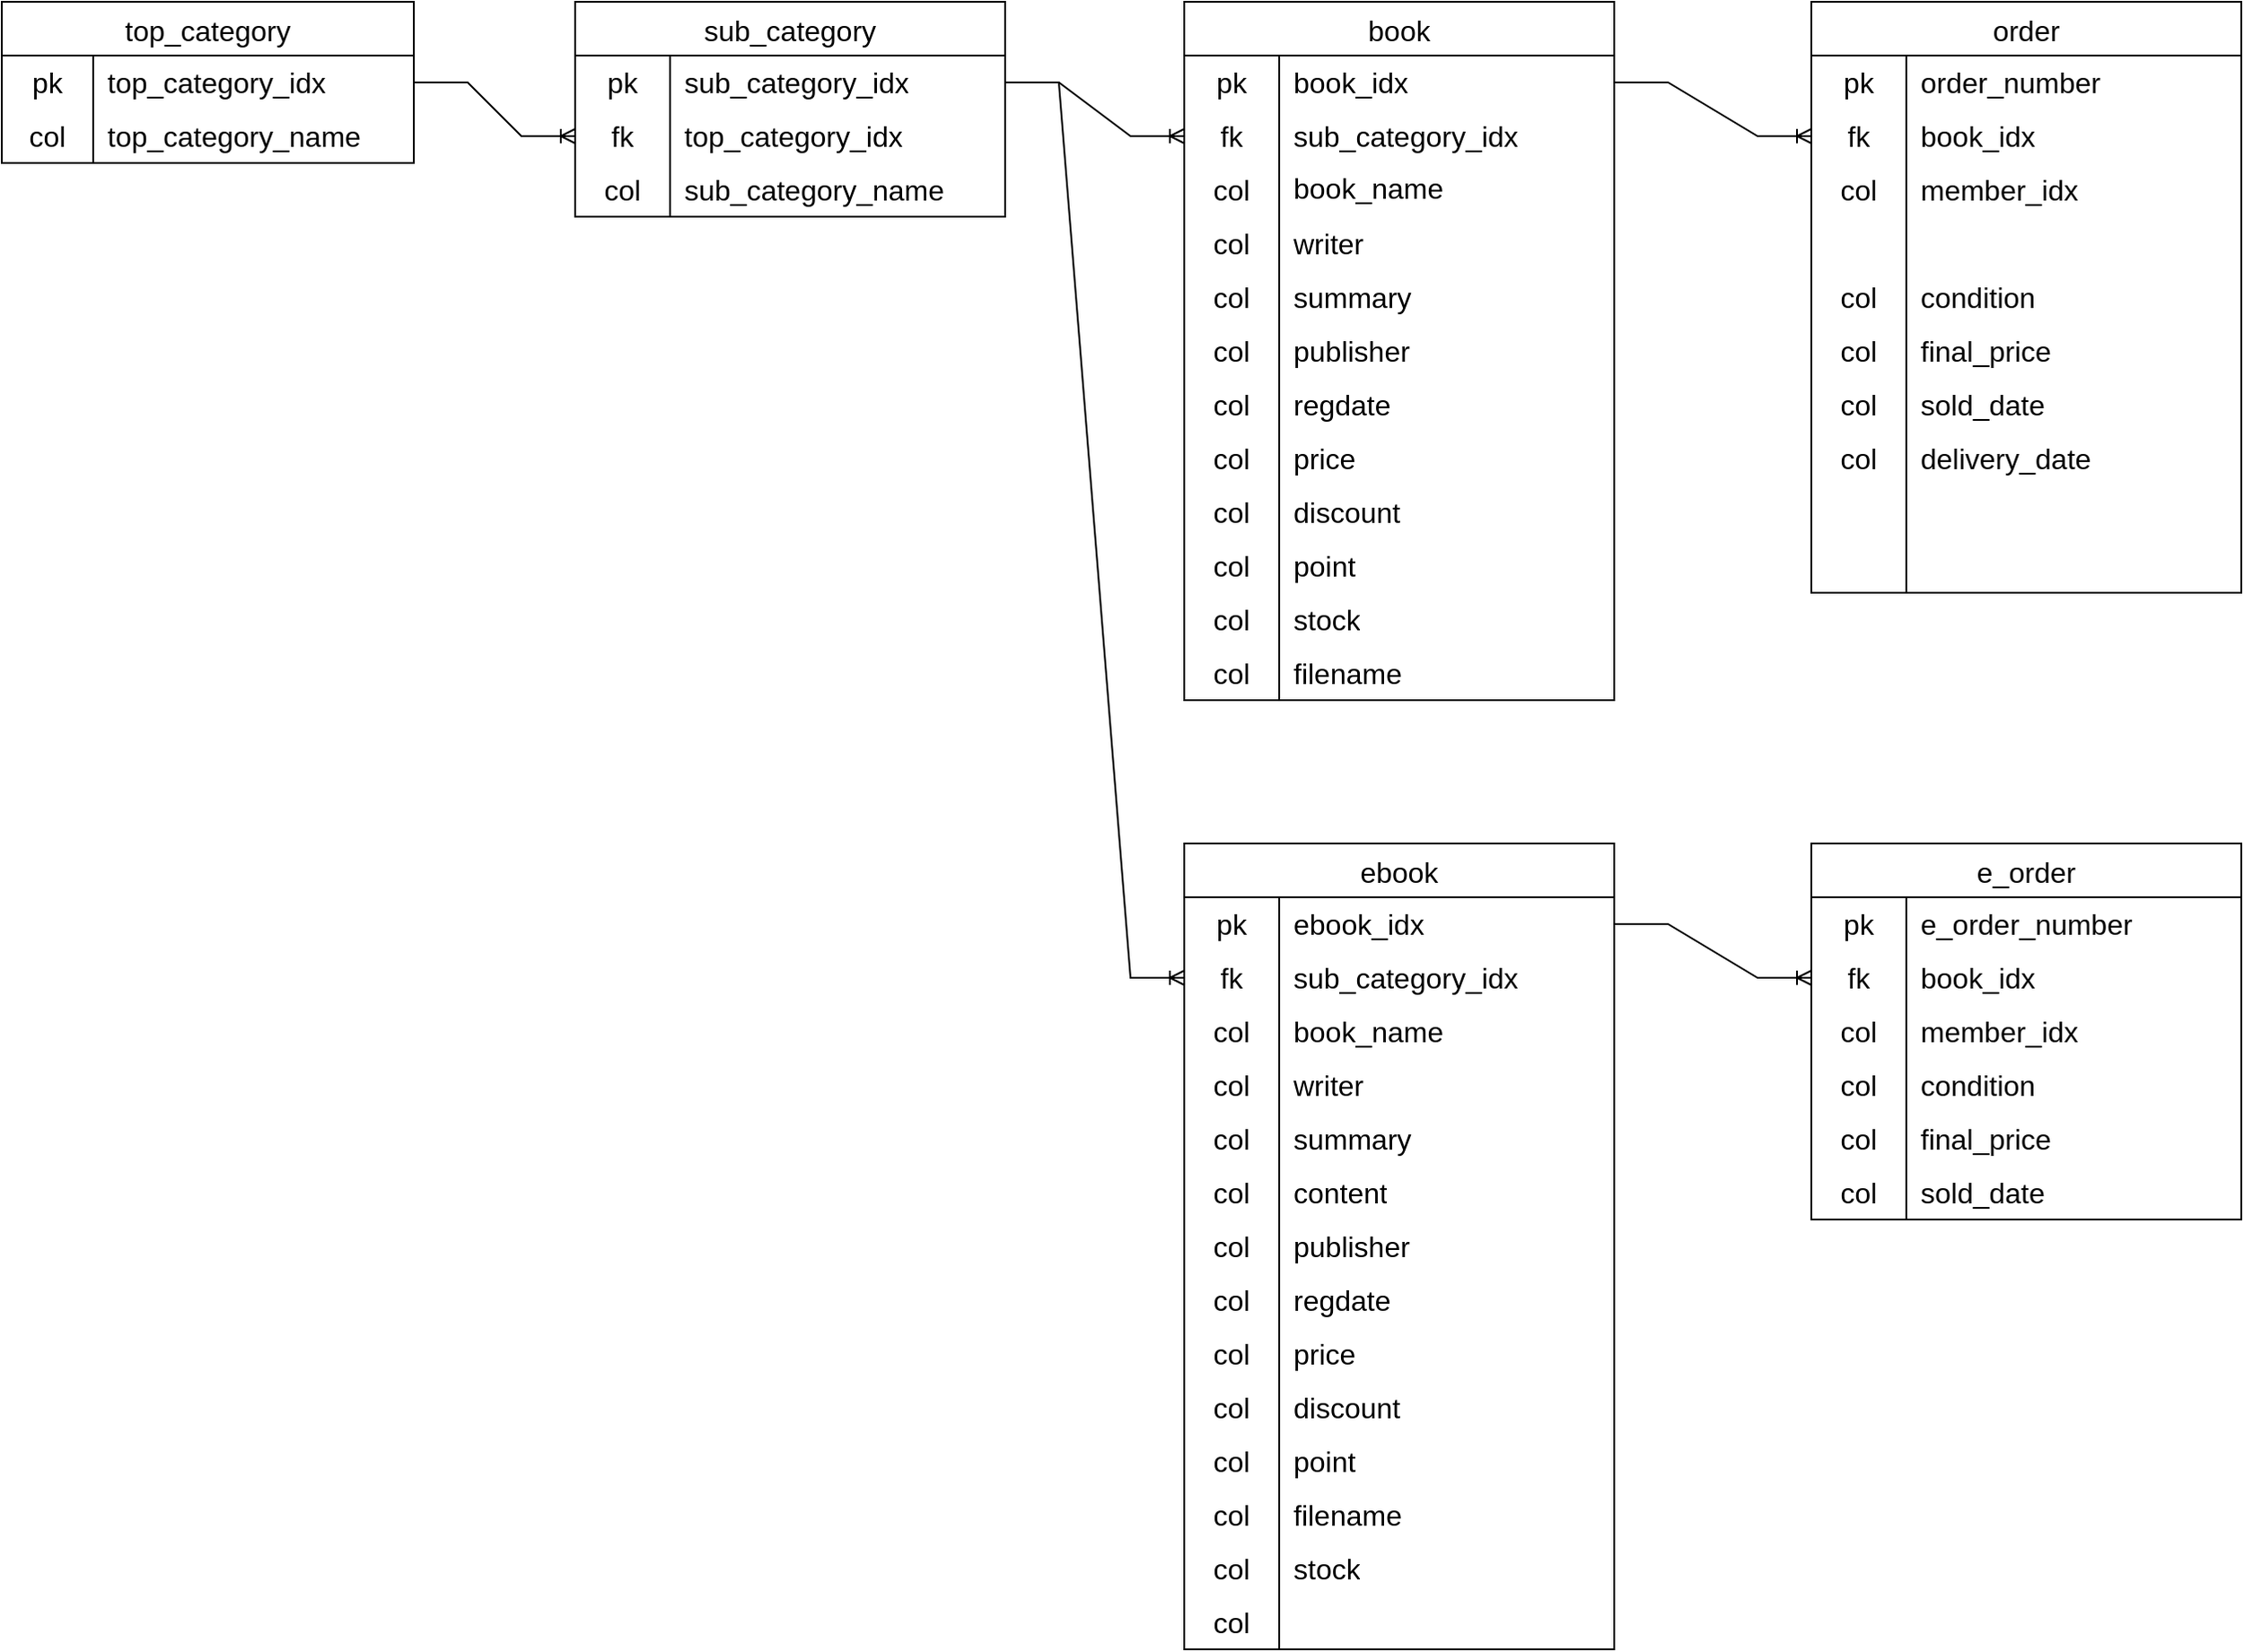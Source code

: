 <mxfile version="21.0.2" type="device"><diagram id="R2lEEEUBdFMjLlhIrx00" name="Page-1"><mxGraphModel dx="2049" dy="1080" grid="1" gridSize="10" guides="1" tooltips="1" connect="1" arrows="1" fold="1" page="1" pageScale="1" pageWidth="850" pageHeight="1100" math="0" shadow="0" extFonts="Permanent Marker^https://fonts.googleapis.com/css?family=Permanent+Marker"><root><mxCell id="0"/><mxCell id="1" parent="0"/><mxCell id="X_eh3-ZdRWO69SjKNaST-3" value="top_category" style="shape=table;startSize=30;container=1;collapsible=0;childLayout=tableLayout;fixedRows=1;rowLines=0;fontStyle=0;strokeColor=default;fontSize=16;" parent="1" vertex="1"><mxGeometry x="60" y="20" width="230" height="90" as="geometry"/></mxCell><mxCell id="X_eh3-ZdRWO69SjKNaST-4" value="" style="shape=tableRow;horizontal=0;startSize=0;swimlaneHead=0;swimlaneBody=0;top=0;left=0;bottom=0;right=0;collapsible=0;dropTarget=0;fillColor=none;points=[[0,0.5],[1,0.5]];portConstraint=eastwest;strokeColor=inherit;fontSize=16;" parent="X_eh3-ZdRWO69SjKNaST-3" vertex="1"><mxGeometry y="30" width="230" height="30" as="geometry"/></mxCell><mxCell id="X_eh3-ZdRWO69SjKNaST-5" value="pk" style="shape=partialRectangle;html=1;whiteSpace=wrap;connectable=0;fillColor=none;top=0;left=0;bottom=0;right=0;overflow=hidden;pointerEvents=1;strokeColor=inherit;fontSize=16;" parent="X_eh3-ZdRWO69SjKNaST-4" vertex="1"><mxGeometry width="51" height="30" as="geometry"><mxRectangle width="51" height="30" as="alternateBounds"/></mxGeometry></mxCell><mxCell id="X_eh3-ZdRWO69SjKNaST-6" value="top_category_idx" style="shape=partialRectangle;html=1;whiteSpace=wrap;connectable=0;fillColor=none;top=0;left=0;bottom=0;right=0;align=left;spacingLeft=6;overflow=hidden;strokeColor=inherit;fontSize=16;" parent="X_eh3-ZdRWO69SjKNaST-4" vertex="1"><mxGeometry x="51" width="179" height="30" as="geometry"><mxRectangle width="179" height="30" as="alternateBounds"/></mxGeometry></mxCell><mxCell id="X_eh3-ZdRWO69SjKNaST-7" value="" style="shape=tableRow;horizontal=0;startSize=0;swimlaneHead=0;swimlaneBody=0;top=0;left=0;bottom=0;right=0;collapsible=0;dropTarget=0;fillColor=none;points=[[0,0.5],[1,0.5]];portConstraint=eastwest;strokeColor=inherit;fontSize=16;" parent="X_eh3-ZdRWO69SjKNaST-3" vertex="1"><mxGeometry y="60" width="230" height="30" as="geometry"/></mxCell><mxCell id="X_eh3-ZdRWO69SjKNaST-8" value="col" style="shape=partialRectangle;html=1;whiteSpace=wrap;connectable=0;fillColor=none;top=0;left=0;bottom=0;right=0;overflow=hidden;strokeColor=inherit;fontSize=16;" parent="X_eh3-ZdRWO69SjKNaST-7" vertex="1"><mxGeometry width="51" height="30" as="geometry"><mxRectangle width="51" height="30" as="alternateBounds"/></mxGeometry></mxCell><mxCell id="X_eh3-ZdRWO69SjKNaST-9" value="top_category_name" style="shape=partialRectangle;html=1;whiteSpace=wrap;connectable=0;fillColor=none;top=0;left=0;bottom=0;right=0;align=left;spacingLeft=6;overflow=hidden;strokeColor=inherit;fontSize=16;" parent="X_eh3-ZdRWO69SjKNaST-7" vertex="1"><mxGeometry x="51" width="179" height="30" as="geometry"><mxRectangle width="179" height="30" as="alternateBounds"/></mxGeometry></mxCell><mxCell id="X_eh3-ZdRWO69SjKNaST-13" value="sub_category" style="shape=table;startSize=30;container=1;collapsible=0;childLayout=tableLayout;fixedRows=1;rowLines=0;fontStyle=0;strokeColor=default;fontSize=16;" parent="1" vertex="1"><mxGeometry x="380" y="20" width="240" height="120" as="geometry"/></mxCell><mxCell id="X_eh3-ZdRWO69SjKNaST-14" value="" style="shape=tableRow;horizontal=0;startSize=0;swimlaneHead=0;swimlaneBody=0;top=0;left=0;bottom=0;right=0;collapsible=0;dropTarget=0;fillColor=none;points=[[0,0.5],[1,0.5]];portConstraint=eastwest;strokeColor=inherit;fontSize=16;" parent="X_eh3-ZdRWO69SjKNaST-13" vertex="1"><mxGeometry y="30" width="240" height="30" as="geometry"/></mxCell><mxCell id="X_eh3-ZdRWO69SjKNaST-15" value="pk" style="shape=partialRectangle;html=1;whiteSpace=wrap;connectable=0;fillColor=none;top=0;left=0;bottom=0;right=0;overflow=hidden;pointerEvents=1;strokeColor=inherit;fontSize=16;" parent="X_eh3-ZdRWO69SjKNaST-14" vertex="1"><mxGeometry width="53" height="30" as="geometry"><mxRectangle width="53" height="30" as="alternateBounds"/></mxGeometry></mxCell><mxCell id="X_eh3-ZdRWO69SjKNaST-16" value="sub_category_idx" style="shape=partialRectangle;html=1;whiteSpace=wrap;connectable=0;fillColor=none;top=0;left=0;bottom=0;right=0;align=left;spacingLeft=6;overflow=hidden;strokeColor=inherit;fontSize=16;" parent="X_eh3-ZdRWO69SjKNaST-14" vertex="1"><mxGeometry x="53" width="187" height="30" as="geometry"><mxRectangle width="187" height="30" as="alternateBounds"/></mxGeometry></mxCell><mxCell id="X_eh3-ZdRWO69SjKNaST-17" value="" style="shape=tableRow;horizontal=0;startSize=0;swimlaneHead=0;swimlaneBody=0;top=0;left=0;bottom=0;right=0;collapsible=0;dropTarget=0;fillColor=none;points=[[0,0.5],[1,0.5]];portConstraint=eastwest;strokeColor=inherit;fontSize=16;" parent="X_eh3-ZdRWO69SjKNaST-13" vertex="1"><mxGeometry y="60" width="240" height="30" as="geometry"/></mxCell><mxCell id="X_eh3-ZdRWO69SjKNaST-18" value="fk" style="shape=partialRectangle;html=1;whiteSpace=wrap;connectable=0;fillColor=none;top=0;left=0;bottom=0;right=0;overflow=hidden;strokeColor=inherit;fontSize=16;" parent="X_eh3-ZdRWO69SjKNaST-17" vertex="1"><mxGeometry width="53" height="30" as="geometry"><mxRectangle width="53" height="30" as="alternateBounds"/></mxGeometry></mxCell><mxCell id="X_eh3-ZdRWO69SjKNaST-19" value="top_category_idx" style="shape=partialRectangle;html=1;whiteSpace=wrap;connectable=0;fillColor=none;top=0;left=0;bottom=0;right=0;align=left;spacingLeft=6;overflow=hidden;strokeColor=inherit;fontSize=16;" parent="X_eh3-ZdRWO69SjKNaST-17" vertex="1"><mxGeometry x="53" width="187" height="30" as="geometry"><mxRectangle width="187" height="30" as="alternateBounds"/></mxGeometry></mxCell><mxCell id="X_eh3-ZdRWO69SjKNaST-20" value="" style="shape=tableRow;horizontal=0;startSize=0;swimlaneHead=0;swimlaneBody=0;top=0;left=0;bottom=0;right=0;collapsible=0;dropTarget=0;fillColor=none;points=[[0,0.5],[1,0.5]];portConstraint=eastwest;strokeColor=inherit;fontSize=16;" parent="X_eh3-ZdRWO69SjKNaST-13" vertex="1"><mxGeometry y="90" width="240" height="30" as="geometry"/></mxCell><mxCell id="X_eh3-ZdRWO69SjKNaST-21" value="col" style="shape=partialRectangle;html=1;whiteSpace=wrap;connectable=0;fillColor=none;top=0;left=0;bottom=0;right=0;overflow=hidden;strokeColor=inherit;fontSize=16;" parent="X_eh3-ZdRWO69SjKNaST-20" vertex="1"><mxGeometry width="53" height="30" as="geometry"><mxRectangle width="53" height="30" as="alternateBounds"/></mxGeometry></mxCell><mxCell id="X_eh3-ZdRWO69SjKNaST-22" value="sub_category_name" style="shape=partialRectangle;html=1;whiteSpace=wrap;connectable=0;fillColor=none;top=0;left=0;bottom=0;right=0;align=left;spacingLeft=6;overflow=hidden;strokeColor=inherit;fontSize=16;" parent="X_eh3-ZdRWO69SjKNaST-20" vertex="1"><mxGeometry x="53" width="187" height="30" as="geometry"><mxRectangle width="187" height="30" as="alternateBounds"/></mxGeometry></mxCell><mxCell id="X_eh3-ZdRWO69SjKNaST-36" value="" style="edgeStyle=entityRelationEdgeStyle;fontSize=12;html=1;endArrow=ERoneToMany;rounded=0;exitX=1;exitY=0.5;exitDx=0;exitDy=0;entryX=0;entryY=0.5;entryDx=0;entryDy=0;" parent="1" source="X_eh3-ZdRWO69SjKNaST-4" target="X_eh3-ZdRWO69SjKNaST-17" edge="1"><mxGeometry width="100" height="100" relative="1" as="geometry"><mxPoint x="370" y="310" as="sourcePoint"/><mxPoint x="470" y="210" as="targetPoint"/></mxGeometry></mxCell><mxCell id="X_eh3-ZdRWO69SjKNaST-37" value="book" style="shape=table;startSize=30;container=1;collapsible=0;childLayout=tableLayout;fixedRows=1;rowLines=0;fontStyle=0;strokeColor=default;fontSize=16;" parent="1" vertex="1"><mxGeometry x="720" y="20" width="240" height="390" as="geometry"/></mxCell><mxCell id="X_eh3-ZdRWO69SjKNaST-38" value="" style="shape=tableRow;horizontal=0;startSize=0;swimlaneHead=0;swimlaneBody=0;top=0;left=0;bottom=0;right=0;collapsible=0;dropTarget=0;fillColor=none;points=[[0,0.5],[1,0.5]];portConstraint=eastwest;strokeColor=inherit;fontSize=16;" parent="X_eh3-ZdRWO69SjKNaST-37" vertex="1"><mxGeometry y="30" width="240" height="30" as="geometry"/></mxCell><mxCell id="X_eh3-ZdRWO69SjKNaST-39" value="pk" style="shape=partialRectangle;html=1;whiteSpace=wrap;connectable=0;fillColor=none;top=0;left=0;bottom=0;right=0;overflow=hidden;pointerEvents=1;strokeColor=inherit;fontSize=16;" parent="X_eh3-ZdRWO69SjKNaST-38" vertex="1"><mxGeometry width="53" height="30" as="geometry"><mxRectangle width="53" height="30" as="alternateBounds"/></mxGeometry></mxCell><mxCell id="X_eh3-ZdRWO69SjKNaST-40" value="book_idx" style="shape=partialRectangle;html=1;whiteSpace=wrap;connectable=0;fillColor=none;top=0;left=0;bottom=0;right=0;align=left;spacingLeft=6;overflow=hidden;strokeColor=inherit;fontSize=16;" parent="X_eh3-ZdRWO69SjKNaST-38" vertex="1"><mxGeometry x="53" width="187" height="30" as="geometry"><mxRectangle width="187" height="30" as="alternateBounds"/></mxGeometry></mxCell><mxCell id="X_eh3-ZdRWO69SjKNaST-41" value="" style="shape=tableRow;horizontal=0;startSize=0;swimlaneHead=0;swimlaneBody=0;top=0;left=0;bottom=0;right=0;collapsible=0;dropTarget=0;fillColor=none;points=[[0,0.5],[1,0.5]];portConstraint=eastwest;strokeColor=inherit;fontSize=16;" parent="X_eh3-ZdRWO69SjKNaST-37" vertex="1"><mxGeometry y="60" width="240" height="30" as="geometry"/></mxCell><mxCell id="X_eh3-ZdRWO69SjKNaST-42" value="fk" style="shape=partialRectangle;html=1;whiteSpace=wrap;connectable=0;fillColor=none;top=0;left=0;bottom=0;right=0;overflow=hidden;strokeColor=inherit;fontSize=16;" parent="X_eh3-ZdRWO69SjKNaST-41" vertex="1"><mxGeometry width="53" height="30" as="geometry"><mxRectangle width="53" height="30" as="alternateBounds"/></mxGeometry></mxCell><mxCell id="X_eh3-ZdRWO69SjKNaST-43" value="sub_category_idx" style="shape=partialRectangle;html=1;whiteSpace=wrap;connectable=0;fillColor=none;top=0;left=0;bottom=0;right=0;align=left;spacingLeft=6;overflow=hidden;strokeColor=inherit;fontSize=16;" parent="X_eh3-ZdRWO69SjKNaST-41" vertex="1"><mxGeometry x="53" width="187" height="30" as="geometry"><mxRectangle width="187" height="30" as="alternateBounds"/></mxGeometry></mxCell><mxCell id="X_eh3-ZdRWO69SjKNaST-44" value="" style="shape=tableRow;horizontal=0;startSize=0;swimlaneHead=0;swimlaneBody=0;top=0;left=0;bottom=0;right=0;collapsible=0;dropTarget=0;fillColor=none;points=[[0,0.5],[1,0.5]];portConstraint=eastwest;strokeColor=inherit;fontSize=16;" parent="X_eh3-ZdRWO69SjKNaST-37" vertex="1"><mxGeometry y="90" width="240" height="30" as="geometry"/></mxCell><mxCell id="X_eh3-ZdRWO69SjKNaST-45" value="" style="shape=partialRectangle;html=1;whiteSpace=wrap;connectable=0;fillColor=none;top=0;left=0;bottom=0;right=0;overflow=hidden;strokeColor=inherit;fontSize=16;" parent="X_eh3-ZdRWO69SjKNaST-44" vertex="1"><mxGeometry width="53" height="30" as="geometry"><mxRectangle width="53" height="30" as="alternateBounds"/></mxGeometry></mxCell><mxCell id="X_eh3-ZdRWO69SjKNaST-46" value="" style="shape=partialRectangle;html=1;whiteSpace=wrap;connectable=0;fillColor=none;top=0;left=0;bottom=0;right=0;align=left;spacingLeft=6;overflow=hidden;strokeColor=inherit;fontSize=16;" parent="X_eh3-ZdRWO69SjKNaST-44" vertex="1"><mxGeometry x="53" width="187" height="30" as="geometry"><mxRectangle width="187" height="30" as="alternateBounds"/></mxGeometry></mxCell><mxCell id="X_eh3-ZdRWO69SjKNaST-199" value="" style="shape=tableRow;horizontal=0;startSize=0;swimlaneHead=0;swimlaneBody=0;top=0;left=0;bottom=0;right=0;collapsible=0;dropTarget=0;fillColor=none;points=[[0,0.5],[1,0.5]];portConstraint=eastwest;strokeColor=inherit;fontSize=16;" parent="X_eh3-ZdRWO69SjKNaST-37" vertex="1"><mxGeometry y="120" width="240" height="30" as="geometry"/></mxCell><mxCell id="X_eh3-ZdRWO69SjKNaST-200" value="" style="shape=partialRectangle;html=1;whiteSpace=wrap;connectable=0;fillColor=none;top=0;left=0;bottom=0;right=0;overflow=hidden;strokeColor=inherit;fontSize=16;" parent="X_eh3-ZdRWO69SjKNaST-199" vertex="1"><mxGeometry width="53" height="30" as="geometry"><mxRectangle width="53" height="30" as="alternateBounds"/></mxGeometry></mxCell><mxCell id="X_eh3-ZdRWO69SjKNaST-201" value="" style="shape=partialRectangle;html=1;whiteSpace=wrap;connectable=0;fillColor=none;top=0;left=0;bottom=0;right=0;align=left;spacingLeft=6;overflow=hidden;strokeColor=inherit;fontSize=16;" parent="X_eh3-ZdRWO69SjKNaST-199" vertex="1"><mxGeometry x="53" width="187" height="30" as="geometry"><mxRectangle width="187" height="30" as="alternateBounds"/></mxGeometry></mxCell><mxCell id="X_eh3-ZdRWO69SjKNaST-202" value="" style="shape=tableRow;horizontal=0;startSize=0;swimlaneHead=0;swimlaneBody=0;top=0;left=0;bottom=0;right=0;collapsible=0;dropTarget=0;fillColor=none;points=[[0,0.5],[1,0.5]];portConstraint=eastwest;strokeColor=inherit;fontSize=16;" parent="X_eh3-ZdRWO69SjKNaST-37" vertex="1"><mxGeometry y="150" width="240" height="30" as="geometry"/></mxCell><mxCell id="X_eh3-ZdRWO69SjKNaST-203" value="" style="shape=partialRectangle;html=1;whiteSpace=wrap;connectable=0;fillColor=none;top=0;left=0;bottom=0;right=0;overflow=hidden;strokeColor=inherit;fontSize=16;" parent="X_eh3-ZdRWO69SjKNaST-202" vertex="1"><mxGeometry width="53" height="30" as="geometry"><mxRectangle width="53" height="30" as="alternateBounds"/></mxGeometry></mxCell><mxCell id="X_eh3-ZdRWO69SjKNaST-204" value="" style="shape=partialRectangle;html=1;whiteSpace=wrap;connectable=0;fillColor=none;top=0;left=0;bottom=0;right=0;align=left;spacingLeft=6;overflow=hidden;strokeColor=inherit;fontSize=16;" parent="X_eh3-ZdRWO69SjKNaST-202" vertex="1"><mxGeometry x="53" width="187" height="30" as="geometry"><mxRectangle width="187" height="30" as="alternateBounds"/></mxGeometry></mxCell><mxCell id="X_eh3-ZdRWO69SjKNaST-205" value="" style="shape=tableRow;horizontal=0;startSize=0;swimlaneHead=0;swimlaneBody=0;top=0;left=0;bottom=0;right=0;collapsible=0;dropTarget=0;fillColor=none;points=[[0,0.5],[1,0.5]];portConstraint=eastwest;strokeColor=inherit;fontSize=16;" parent="X_eh3-ZdRWO69SjKNaST-37" vertex="1"><mxGeometry y="180" width="240" height="30" as="geometry"/></mxCell><mxCell id="X_eh3-ZdRWO69SjKNaST-206" value="" style="shape=partialRectangle;html=1;whiteSpace=wrap;connectable=0;fillColor=none;top=0;left=0;bottom=0;right=0;overflow=hidden;strokeColor=inherit;fontSize=16;" parent="X_eh3-ZdRWO69SjKNaST-205" vertex="1"><mxGeometry width="53" height="30" as="geometry"><mxRectangle width="53" height="30" as="alternateBounds"/></mxGeometry></mxCell><mxCell id="X_eh3-ZdRWO69SjKNaST-207" value="" style="shape=partialRectangle;html=1;whiteSpace=wrap;connectable=0;fillColor=none;top=0;left=0;bottom=0;right=0;align=left;spacingLeft=6;overflow=hidden;strokeColor=inherit;fontSize=16;" parent="X_eh3-ZdRWO69SjKNaST-205" vertex="1"><mxGeometry x="53" width="187" height="30" as="geometry"><mxRectangle width="187" height="30" as="alternateBounds"/></mxGeometry></mxCell><mxCell id="X_eh3-ZdRWO69SjKNaST-208" value="" style="shape=tableRow;horizontal=0;startSize=0;swimlaneHead=0;swimlaneBody=0;top=0;left=0;bottom=0;right=0;collapsible=0;dropTarget=0;fillColor=none;points=[[0,0.5],[1,0.5]];portConstraint=eastwest;strokeColor=inherit;fontSize=16;" parent="X_eh3-ZdRWO69SjKNaST-37" vertex="1"><mxGeometry y="210" width="240" height="30" as="geometry"/></mxCell><mxCell id="X_eh3-ZdRWO69SjKNaST-209" value="" style="shape=partialRectangle;html=1;whiteSpace=wrap;connectable=0;fillColor=none;top=0;left=0;bottom=0;right=0;overflow=hidden;strokeColor=inherit;fontSize=16;" parent="X_eh3-ZdRWO69SjKNaST-208" vertex="1"><mxGeometry width="53" height="30" as="geometry"><mxRectangle width="53" height="30" as="alternateBounds"/></mxGeometry></mxCell><mxCell id="X_eh3-ZdRWO69SjKNaST-210" value="" style="shape=partialRectangle;html=1;whiteSpace=wrap;connectable=0;fillColor=none;top=0;left=0;bottom=0;right=0;align=left;spacingLeft=6;overflow=hidden;strokeColor=inherit;fontSize=16;" parent="X_eh3-ZdRWO69SjKNaST-208" vertex="1"><mxGeometry x="53" width="187" height="30" as="geometry"><mxRectangle width="187" height="30" as="alternateBounds"/></mxGeometry></mxCell><mxCell id="X_eh3-ZdRWO69SjKNaST-211" value="" style="shape=tableRow;horizontal=0;startSize=0;swimlaneHead=0;swimlaneBody=0;top=0;left=0;bottom=0;right=0;collapsible=0;dropTarget=0;fillColor=none;points=[[0,0.5],[1,0.5]];portConstraint=eastwest;strokeColor=inherit;fontSize=16;" parent="X_eh3-ZdRWO69SjKNaST-37" vertex="1"><mxGeometry y="240" width="240" height="30" as="geometry"/></mxCell><mxCell id="X_eh3-ZdRWO69SjKNaST-212" value="" style="shape=partialRectangle;html=1;whiteSpace=wrap;connectable=0;fillColor=none;top=0;left=0;bottom=0;right=0;overflow=hidden;strokeColor=inherit;fontSize=16;" parent="X_eh3-ZdRWO69SjKNaST-211" vertex="1"><mxGeometry width="53" height="30" as="geometry"><mxRectangle width="53" height="30" as="alternateBounds"/></mxGeometry></mxCell><mxCell id="X_eh3-ZdRWO69SjKNaST-213" value="" style="shape=partialRectangle;html=1;whiteSpace=wrap;connectable=0;fillColor=none;top=0;left=0;bottom=0;right=0;align=left;spacingLeft=6;overflow=hidden;strokeColor=inherit;fontSize=16;" parent="X_eh3-ZdRWO69SjKNaST-211" vertex="1"><mxGeometry x="53" width="187" height="30" as="geometry"><mxRectangle width="187" height="30" as="alternateBounds"/></mxGeometry></mxCell><mxCell id="X_eh3-ZdRWO69SjKNaST-214" value="" style="shape=tableRow;horizontal=0;startSize=0;swimlaneHead=0;swimlaneBody=0;top=0;left=0;bottom=0;right=0;collapsible=0;dropTarget=0;fillColor=none;points=[[0,0.5],[1,0.5]];portConstraint=eastwest;strokeColor=inherit;fontSize=16;" parent="X_eh3-ZdRWO69SjKNaST-37" vertex="1"><mxGeometry y="270" width="240" height="30" as="geometry"/></mxCell><mxCell id="X_eh3-ZdRWO69SjKNaST-215" value="" style="shape=partialRectangle;html=1;whiteSpace=wrap;connectable=0;fillColor=none;top=0;left=0;bottom=0;right=0;overflow=hidden;strokeColor=inherit;fontSize=16;" parent="X_eh3-ZdRWO69SjKNaST-214" vertex="1"><mxGeometry width="53" height="30" as="geometry"><mxRectangle width="53" height="30" as="alternateBounds"/></mxGeometry></mxCell><mxCell id="X_eh3-ZdRWO69SjKNaST-216" value="" style="shape=partialRectangle;html=1;whiteSpace=wrap;connectable=0;fillColor=none;top=0;left=0;bottom=0;right=0;align=left;spacingLeft=6;overflow=hidden;strokeColor=inherit;fontSize=16;" parent="X_eh3-ZdRWO69SjKNaST-214" vertex="1"><mxGeometry x="53" width="187" height="30" as="geometry"><mxRectangle width="187" height="30" as="alternateBounds"/></mxGeometry></mxCell><mxCell id="X_eh3-ZdRWO69SjKNaST-217" value="" style="shape=tableRow;horizontal=0;startSize=0;swimlaneHead=0;swimlaneBody=0;top=0;left=0;bottom=0;right=0;collapsible=0;dropTarget=0;fillColor=none;points=[[0,0.5],[1,0.5]];portConstraint=eastwest;strokeColor=inherit;fontSize=16;" parent="X_eh3-ZdRWO69SjKNaST-37" vertex="1"><mxGeometry y="300" width="240" height="30" as="geometry"/></mxCell><mxCell id="X_eh3-ZdRWO69SjKNaST-218" value="" style="shape=partialRectangle;html=1;whiteSpace=wrap;connectable=0;fillColor=none;top=0;left=0;bottom=0;right=0;overflow=hidden;strokeColor=inherit;fontSize=16;" parent="X_eh3-ZdRWO69SjKNaST-217" vertex="1"><mxGeometry width="53" height="30" as="geometry"><mxRectangle width="53" height="30" as="alternateBounds"/></mxGeometry></mxCell><mxCell id="X_eh3-ZdRWO69SjKNaST-219" value="" style="shape=partialRectangle;html=1;whiteSpace=wrap;connectable=0;fillColor=none;top=0;left=0;bottom=0;right=0;align=left;spacingLeft=6;overflow=hidden;strokeColor=inherit;fontSize=16;" parent="X_eh3-ZdRWO69SjKNaST-217" vertex="1"><mxGeometry x="53" width="187" height="30" as="geometry"><mxRectangle width="187" height="30" as="alternateBounds"/></mxGeometry></mxCell><mxCell id="X_eh3-ZdRWO69SjKNaST-220" value="" style="shape=tableRow;horizontal=0;startSize=0;swimlaneHead=0;swimlaneBody=0;top=0;left=0;bottom=0;right=0;collapsible=0;dropTarget=0;fillColor=none;points=[[0,0.5],[1,0.5]];portConstraint=eastwest;strokeColor=inherit;fontSize=16;" parent="X_eh3-ZdRWO69SjKNaST-37" vertex="1"><mxGeometry y="330" width="240" height="30" as="geometry"/></mxCell><mxCell id="X_eh3-ZdRWO69SjKNaST-221" value="" style="shape=partialRectangle;html=1;whiteSpace=wrap;connectable=0;fillColor=none;top=0;left=0;bottom=0;right=0;overflow=hidden;strokeColor=inherit;fontSize=16;" parent="X_eh3-ZdRWO69SjKNaST-220" vertex="1"><mxGeometry width="53" height="30" as="geometry"><mxRectangle width="53" height="30" as="alternateBounds"/></mxGeometry></mxCell><mxCell id="X_eh3-ZdRWO69SjKNaST-222" value="" style="shape=partialRectangle;html=1;whiteSpace=wrap;connectable=0;fillColor=none;top=0;left=0;bottom=0;right=0;align=left;spacingLeft=6;overflow=hidden;strokeColor=inherit;fontSize=16;" parent="X_eh3-ZdRWO69SjKNaST-220" vertex="1"><mxGeometry x="53" width="187" height="30" as="geometry"><mxRectangle width="187" height="30" as="alternateBounds"/></mxGeometry></mxCell><mxCell id="X_eh3-ZdRWO69SjKNaST-333" value="" style="shape=tableRow;horizontal=0;startSize=0;swimlaneHead=0;swimlaneBody=0;top=0;left=0;bottom=0;right=0;collapsible=0;dropTarget=0;fillColor=none;points=[[0,0.5],[1,0.5]];portConstraint=eastwest;strokeColor=inherit;fontSize=16;" parent="X_eh3-ZdRWO69SjKNaST-37" vertex="1"><mxGeometry y="360" width="240" height="30" as="geometry"/></mxCell><mxCell id="X_eh3-ZdRWO69SjKNaST-334" value="col" style="shape=partialRectangle;html=1;whiteSpace=wrap;connectable=0;fillColor=none;top=0;left=0;bottom=0;right=0;overflow=hidden;strokeColor=inherit;fontSize=16;" parent="X_eh3-ZdRWO69SjKNaST-333" vertex="1"><mxGeometry width="53" height="30" as="geometry"><mxRectangle width="53" height="30" as="alternateBounds"/></mxGeometry></mxCell><mxCell id="X_eh3-ZdRWO69SjKNaST-335" value="filename" style="shape=partialRectangle;html=1;whiteSpace=wrap;connectable=0;fillColor=none;top=0;left=0;bottom=0;right=0;align=left;spacingLeft=6;overflow=hidden;strokeColor=inherit;fontSize=16;" parent="X_eh3-ZdRWO69SjKNaST-333" vertex="1"><mxGeometry x="53" width="187" height="30" as="geometry"><mxRectangle width="187" height="30" as="alternateBounds"/></mxGeometry></mxCell><mxCell id="X_eh3-ZdRWO69SjKNaST-47" value="" style="edgeStyle=entityRelationEdgeStyle;fontSize=12;html=1;endArrow=ERoneToMany;rounded=0;exitX=1;exitY=0.5;exitDx=0;exitDy=0;" parent="1" source="X_eh3-ZdRWO69SjKNaST-14" target="X_eh3-ZdRWO69SjKNaST-41" edge="1"><mxGeometry width="100" height="100" relative="1" as="geometry"><mxPoint x="620" y="80" as="sourcePoint"/><mxPoint x="711" y="100" as="targetPoint"/></mxGeometry></mxCell><mxCell id="X_eh3-ZdRWO69SjKNaST-103" value="col" style="shape=partialRectangle;html=1;whiteSpace=wrap;connectable=0;fillColor=none;top=0;left=0;bottom=0;right=0;overflow=hidden;strokeColor=inherit;fontSize=16;" parent="1" vertex="1"><mxGeometry x="720" y="110" width="53" height="30" as="geometry"><mxRectangle width="53" height="30" as="alternateBounds"/></mxGeometry></mxCell><mxCell id="X_eh3-ZdRWO69SjKNaST-104" value="book_name" style="shape=partialRectangle;html=1;whiteSpace=wrap;connectable=0;fillColor=none;top=0;left=0;bottom=0;right=0;align=left;spacingLeft=6;overflow=hidden;strokeColor=inherit;fontSize=16;" parent="1" vertex="1"><mxGeometry x="773" y="109" width="187" height="30" as="geometry"><mxRectangle width="187" height="30" as="alternateBounds"/></mxGeometry></mxCell><mxCell id="X_eh3-ZdRWO69SjKNaST-109" value="" style="edgeStyle=entityRelationEdgeStyle;fontSize=12;html=1;endArrow=ERoneToMany;rounded=0;exitX=1;exitY=0.5;exitDx=0;exitDy=0;" parent="1" source="X_eh3-ZdRWO69SjKNaST-38" edge="1"><mxGeometry width="100" height="100" relative="1" as="geometry"><mxPoint x="960" y="95" as="sourcePoint"/><mxPoint x="1070" y="95" as="targetPoint"/></mxGeometry></mxCell><mxCell id="X_eh3-ZdRWO69SjKNaST-110" value="order" style="shape=table;startSize=30;container=1;collapsible=0;childLayout=tableLayout;fixedRows=1;rowLines=0;fontStyle=0;strokeColor=default;fontSize=16;" parent="1" vertex="1"><mxGeometry x="1070" y="20" width="240" height="330.0" as="geometry"/></mxCell><mxCell id="X_eh3-ZdRWO69SjKNaST-111" value="" style="shape=tableRow;horizontal=0;startSize=0;swimlaneHead=0;swimlaneBody=0;top=0;left=0;bottom=0;right=0;collapsible=0;dropTarget=0;fillColor=none;points=[[0,0.5],[1,0.5]];portConstraint=eastwest;strokeColor=inherit;fontSize=16;" parent="X_eh3-ZdRWO69SjKNaST-110" vertex="1"><mxGeometry y="30" width="240" height="30" as="geometry"/></mxCell><mxCell id="X_eh3-ZdRWO69SjKNaST-112" value="pk" style="shape=partialRectangle;html=1;whiteSpace=wrap;connectable=0;fillColor=none;top=0;left=0;bottom=0;right=0;overflow=hidden;pointerEvents=1;strokeColor=inherit;fontSize=16;" parent="X_eh3-ZdRWO69SjKNaST-111" vertex="1"><mxGeometry width="53" height="30" as="geometry"><mxRectangle width="53" height="30" as="alternateBounds"/></mxGeometry></mxCell><mxCell id="X_eh3-ZdRWO69SjKNaST-113" value="order_number" style="shape=partialRectangle;html=1;whiteSpace=wrap;connectable=0;fillColor=none;top=0;left=0;bottom=0;right=0;align=left;spacingLeft=6;overflow=hidden;strokeColor=inherit;fontSize=16;" parent="X_eh3-ZdRWO69SjKNaST-111" vertex="1"><mxGeometry x="53" width="187" height="30" as="geometry"><mxRectangle width="187" height="30" as="alternateBounds"/></mxGeometry></mxCell><mxCell id="X_eh3-ZdRWO69SjKNaST-114" value="" style="shape=tableRow;horizontal=0;startSize=0;swimlaneHead=0;swimlaneBody=0;top=0;left=0;bottom=0;right=0;collapsible=0;dropTarget=0;fillColor=none;points=[[0,0.5],[1,0.5]];portConstraint=eastwest;strokeColor=inherit;fontSize=16;" parent="X_eh3-ZdRWO69SjKNaST-110" vertex="1"><mxGeometry y="60" width="240" height="30" as="geometry"/></mxCell><mxCell id="X_eh3-ZdRWO69SjKNaST-115" value="fk" style="shape=partialRectangle;html=1;whiteSpace=wrap;connectable=0;fillColor=none;top=0;left=0;bottom=0;right=0;overflow=hidden;strokeColor=inherit;fontSize=16;" parent="X_eh3-ZdRWO69SjKNaST-114" vertex="1"><mxGeometry width="53" height="30" as="geometry"><mxRectangle width="53" height="30" as="alternateBounds"/></mxGeometry></mxCell><mxCell id="X_eh3-ZdRWO69SjKNaST-116" value="book_idx" style="shape=partialRectangle;html=1;whiteSpace=wrap;connectable=0;fillColor=none;top=0;left=0;bottom=0;right=0;align=left;spacingLeft=6;overflow=hidden;strokeColor=inherit;fontSize=16;" parent="X_eh3-ZdRWO69SjKNaST-114" vertex="1"><mxGeometry x="53" width="187" height="30" as="geometry"><mxRectangle width="187" height="30" as="alternateBounds"/></mxGeometry></mxCell><mxCell id="X_eh3-ZdRWO69SjKNaST-232" value="" style="shape=tableRow;horizontal=0;startSize=0;swimlaneHead=0;swimlaneBody=0;top=0;left=0;bottom=0;right=0;collapsible=0;dropTarget=0;fillColor=none;points=[[0,0.5],[1,0.5]];portConstraint=eastwest;strokeColor=inherit;fontSize=16;" parent="X_eh3-ZdRWO69SjKNaST-110" vertex="1"><mxGeometry y="90" width="240" height="30" as="geometry"/></mxCell><mxCell id="X_eh3-ZdRWO69SjKNaST-233" value="col" style="shape=partialRectangle;html=1;whiteSpace=wrap;connectable=0;fillColor=none;top=0;left=0;bottom=0;right=0;overflow=hidden;strokeColor=inherit;fontSize=16;" parent="X_eh3-ZdRWO69SjKNaST-232" vertex="1"><mxGeometry width="53" height="30" as="geometry"><mxRectangle width="53" height="30" as="alternateBounds"/></mxGeometry></mxCell><mxCell id="X_eh3-ZdRWO69SjKNaST-234" value="member_idx" style="shape=partialRectangle;html=1;whiteSpace=wrap;connectable=0;fillColor=none;top=0;left=0;bottom=0;right=0;align=left;spacingLeft=6;overflow=hidden;strokeColor=inherit;fontSize=16;" parent="X_eh3-ZdRWO69SjKNaST-232" vertex="1"><mxGeometry x="53" width="187" height="30" as="geometry"><mxRectangle width="187" height="30" as="alternateBounds"/></mxGeometry></mxCell><mxCell id="X_eh3-ZdRWO69SjKNaST-117" value="" style="shape=tableRow;horizontal=0;startSize=0;swimlaneHead=0;swimlaneBody=0;top=0;left=0;bottom=0;right=0;collapsible=0;dropTarget=0;fillColor=none;points=[[0,0.5],[1,0.5]];portConstraint=eastwest;strokeColor=inherit;fontSize=16;" parent="X_eh3-ZdRWO69SjKNaST-110" vertex="1"><mxGeometry y="120" width="240" height="30" as="geometry"/></mxCell><mxCell id="X_eh3-ZdRWO69SjKNaST-118" value="" style="shape=partialRectangle;html=1;whiteSpace=wrap;connectable=0;fillColor=none;top=0;left=0;bottom=0;right=0;overflow=hidden;strokeColor=inherit;fontSize=16;" parent="X_eh3-ZdRWO69SjKNaST-117" vertex="1"><mxGeometry width="53" height="30" as="geometry"><mxRectangle width="53" height="30" as="alternateBounds"/></mxGeometry></mxCell><mxCell id="X_eh3-ZdRWO69SjKNaST-119" value="" style="shape=partialRectangle;html=1;whiteSpace=wrap;connectable=0;fillColor=none;top=0;left=0;bottom=0;right=0;align=left;spacingLeft=6;overflow=hidden;strokeColor=inherit;fontSize=16;" parent="X_eh3-ZdRWO69SjKNaST-117" vertex="1"><mxGeometry x="53" width="187" height="30" as="geometry"><mxRectangle width="187" height="30" as="alternateBounds"/></mxGeometry></mxCell><mxCell id="X_eh3-ZdRWO69SjKNaST-223" value="" style="shape=tableRow;horizontal=0;startSize=0;swimlaneHead=0;swimlaneBody=0;top=0;left=0;bottom=0;right=0;collapsible=0;dropTarget=0;fillColor=none;points=[[0,0.5],[1,0.5]];portConstraint=eastwest;strokeColor=inherit;fontSize=16;" parent="X_eh3-ZdRWO69SjKNaST-110" vertex="1"><mxGeometry y="150" width="240" height="30" as="geometry"/></mxCell><mxCell id="X_eh3-ZdRWO69SjKNaST-224" value="" style="shape=partialRectangle;html=1;whiteSpace=wrap;connectable=0;fillColor=none;top=0;left=0;bottom=0;right=0;overflow=hidden;strokeColor=inherit;fontSize=16;" parent="X_eh3-ZdRWO69SjKNaST-223" vertex="1"><mxGeometry width="53" height="30" as="geometry"><mxRectangle width="53" height="30" as="alternateBounds"/></mxGeometry></mxCell><mxCell id="X_eh3-ZdRWO69SjKNaST-225" value="" style="shape=partialRectangle;html=1;whiteSpace=wrap;connectable=0;fillColor=none;top=0;left=0;bottom=0;right=0;align=left;spacingLeft=6;overflow=hidden;strokeColor=inherit;fontSize=16;" parent="X_eh3-ZdRWO69SjKNaST-223" vertex="1"><mxGeometry x="53" width="187" height="30" as="geometry"><mxRectangle width="187" height="30" as="alternateBounds"/></mxGeometry></mxCell><mxCell id="X_eh3-ZdRWO69SjKNaST-226" value="" style="shape=tableRow;horizontal=0;startSize=0;swimlaneHead=0;swimlaneBody=0;top=0;left=0;bottom=0;right=0;collapsible=0;dropTarget=0;fillColor=none;points=[[0,0.5],[1,0.5]];portConstraint=eastwest;strokeColor=inherit;fontSize=16;" parent="X_eh3-ZdRWO69SjKNaST-110" vertex="1"><mxGeometry y="180" width="240" height="30" as="geometry"/></mxCell><mxCell id="X_eh3-ZdRWO69SjKNaST-227" value="" style="shape=partialRectangle;html=1;whiteSpace=wrap;connectable=0;fillColor=none;top=0;left=0;bottom=0;right=0;overflow=hidden;strokeColor=inherit;fontSize=16;" parent="X_eh3-ZdRWO69SjKNaST-226" vertex="1"><mxGeometry width="53" height="30" as="geometry"><mxRectangle width="53" height="30" as="alternateBounds"/></mxGeometry></mxCell><mxCell id="X_eh3-ZdRWO69SjKNaST-228" value="" style="shape=partialRectangle;html=1;whiteSpace=wrap;connectable=0;fillColor=none;top=0;left=0;bottom=0;right=0;align=left;spacingLeft=6;overflow=hidden;strokeColor=inherit;fontSize=16;" parent="X_eh3-ZdRWO69SjKNaST-226" vertex="1"><mxGeometry x="53" width="187" height="30" as="geometry"><mxRectangle width="187" height="30" as="alternateBounds"/></mxGeometry></mxCell><mxCell id="X_eh3-ZdRWO69SjKNaST-229" value="" style="shape=tableRow;horizontal=0;startSize=0;swimlaneHead=0;swimlaneBody=0;top=0;left=0;bottom=0;right=0;collapsible=0;dropTarget=0;fillColor=none;points=[[0,0.5],[1,0.5]];portConstraint=eastwest;strokeColor=inherit;fontSize=16;" parent="X_eh3-ZdRWO69SjKNaST-110" vertex="1"><mxGeometry y="210" width="240" height="30" as="geometry"/></mxCell><mxCell id="X_eh3-ZdRWO69SjKNaST-230" value="" style="shape=partialRectangle;html=1;whiteSpace=wrap;connectable=0;fillColor=none;top=0;left=0;bottom=0;right=0;overflow=hidden;strokeColor=inherit;fontSize=16;" parent="X_eh3-ZdRWO69SjKNaST-229" vertex="1"><mxGeometry width="53" height="30" as="geometry"><mxRectangle width="53" height="30" as="alternateBounds"/></mxGeometry></mxCell><mxCell id="X_eh3-ZdRWO69SjKNaST-231" value="" style="shape=partialRectangle;html=1;whiteSpace=wrap;connectable=0;fillColor=none;top=0;left=0;bottom=0;right=0;align=left;spacingLeft=6;overflow=hidden;strokeColor=inherit;fontSize=16;" parent="X_eh3-ZdRWO69SjKNaST-229" vertex="1"><mxGeometry x="53" width="187" height="30" as="geometry"><mxRectangle width="187" height="30" as="alternateBounds"/></mxGeometry></mxCell><mxCell id="X_eh3-ZdRWO69SjKNaST-235" value="" style="shape=tableRow;horizontal=0;startSize=0;swimlaneHead=0;swimlaneBody=0;top=0;left=0;bottom=0;right=0;collapsible=0;dropTarget=0;fillColor=none;points=[[0,0.5],[1,0.5]];portConstraint=eastwest;strokeColor=inherit;fontSize=16;" parent="X_eh3-ZdRWO69SjKNaST-110" vertex="1"><mxGeometry y="240" width="240" height="30" as="geometry"/></mxCell><mxCell id="X_eh3-ZdRWO69SjKNaST-236" value="col" style="shape=partialRectangle;html=1;whiteSpace=wrap;connectable=0;fillColor=none;top=0;left=0;bottom=0;right=0;overflow=hidden;strokeColor=inherit;fontSize=16;" parent="X_eh3-ZdRWO69SjKNaST-235" vertex="1"><mxGeometry width="53" height="30" as="geometry"><mxRectangle width="53" height="30" as="alternateBounds"/></mxGeometry></mxCell><mxCell id="X_eh3-ZdRWO69SjKNaST-237" value="delivery_date" style="shape=partialRectangle;html=1;whiteSpace=wrap;connectable=0;fillColor=none;top=0;left=0;bottom=0;right=0;align=left;spacingLeft=6;overflow=hidden;strokeColor=inherit;fontSize=16;" parent="X_eh3-ZdRWO69SjKNaST-235" vertex="1"><mxGeometry x="53" width="187" height="30" as="geometry"><mxRectangle width="187" height="30" as="alternateBounds"/></mxGeometry></mxCell><mxCell id="X_eh3-ZdRWO69SjKNaST-238" value="" style="shape=tableRow;horizontal=0;startSize=0;swimlaneHead=0;swimlaneBody=0;top=0;left=0;bottom=0;right=0;collapsible=0;dropTarget=0;fillColor=none;points=[[0,0.5],[1,0.5]];portConstraint=eastwest;strokeColor=inherit;fontSize=16;" parent="X_eh3-ZdRWO69SjKNaST-110" vertex="1"><mxGeometry y="270" width="240" height="30" as="geometry"/></mxCell><mxCell id="X_eh3-ZdRWO69SjKNaST-239" value="" style="shape=partialRectangle;html=1;whiteSpace=wrap;connectable=0;fillColor=none;top=0;left=0;bottom=0;right=0;overflow=hidden;strokeColor=inherit;fontSize=16;" parent="X_eh3-ZdRWO69SjKNaST-238" vertex="1"><mxGeometry width="53" height="30" as="geometry"><mxRectangle width="53" height="30" as="alternateBounds"/></mxGeometry></mxCell><mxCell id="X_eh3-ZdRWO69SjKNaST-240" value="" style="shape=partialRectangle;html=1;whiteSpace=wrap;connectable=0;fillColor=none;top=0;left=0;bottom=0;right=0;align=left;spacingLeft=6;overflow=hidden;strokeColor=inherit;fontSize=16;" parent="X_eh3-ZdRWO69SjKNaST-238" vertex="1"><mxGeometry x="53" width="187" height="30" as="geometry"><mxRectangle width="187" height="30" as="alternateBounds"/></mxGeometry></mxCell><mxCell id="X_eh3-ZdRWO69SjKNaST-241" value="" style="shape=tableRow;horizontal=0;startSize=0;swimlaneHead=0;swimlaneBody=0;top=0;left=0;bottom=0;right=0;collapsible=0;dropTarget=0;fillColor=none;points=[[0,0.5],[1,0.5]];portConstraint=eastwest;strokeColor=inherit;fontSize=16;" parent="X_eh3-ZdRWO69SjKNaST-110" vertex="1"><mxGeometry y="300" width="240" height="30" as="geometry"/></mxCell><mxCell id="X_eh3-ZdRWO69SjKNaST-242" value="" style="shape=partialRectangle;html=1;whiteSpace=wrap;connectable=0;fillColor=none;top=0;left=0;bottom=0;right=0;overflow=hidden;strokeColor=inherit;fontSize=16;" parent="X_eh3-ZdRWO69SjKNaST-241" vertex="1"><mxGeometry width="53" height="30" as="geometry"><mxRectangle width="53" height="30" as="alternateBounds"/></mxGeometry></mxCell><mxCell id="X_eh3-ZdRWO69SjKNaST-243" value="" style="shape=partialRectangle;html=1;whiteSpace=wrap;connectable=0;fillColor=none;top=0;left=0;bottom=0;right=0;align=left;spacingLeft=6;overflow=hidden;strokeColor=inherit;fontSize=16;" parent="X_eh3-ZdRWO69SjKNaST-241" vertex="1"><mxGeometry x="53" width="187" height="30" as="geometry"><mxRectangle width="187" height="30" as="alternateBounds"/></mxGeometry></mxCell><mxCell id="X_eh3-ZdRWO69SjKNaST-139" value="" style="shape=tableRow;horizontal=0;startSize=0;swimlaneHead=0;swimlaneBody=0;top=0;left=0;bottom=0;right=0;collapsible=0;dropTarget=0;fillColor=none;points=[[0,0.5],[1,0.5]];portConstraint=eastwest;strokeColor=inherit;fontSize=16;" parent="1" vertex="1"><mxGeometry x="720" y="140" width="240" height="30" as="geometry"/></mxCell><mxCell id="X_eh3-ZdRWO69SjKNaST-140" value="col" style="shape=partialRectangle;html=1;whiteSpace=wrap;connectable=0;fillColor=none;top=0;left=0;bottom=0;right=0;overflow=hidden;strokeColor=inherit;fontSize=16;" parent="X_eh3-ZdRWO69SjKNaST-139" vertex="1"><mxGeometry width="53" height="30" as="geometry"><mxRectangle width="53" height="30" as="alternateBounds"/></mxGeometry></mxCell><mxCell id="X_eh3-ZdRWO69SjKNaST-141" value="writer" style="shape=partialRectangle;html=1;whiteSpace=wrap;connectable=0;fillColor=none;top=0;left=0;bottom=0;right=0;align=left;spacingLeft=6;overflow=hidden;strokeColor=inherit;fontSize=16;" parent="X_eh3-ZdRWO69SjKNaST-139" vertex="1"><mxGeometry x="53" width="187" height="30" as="geometry"><mxRectangle width="187" height="30" as="alternateBounds"/></mxGeometry></mxCell><mxCell id="X_eh3-ZdRWO69SjKNaST-142" value="" style="shape=tableRow;horizontal=0;startSize=0;swimlaneHead=0;swimlaneBody=0;top=0;left=0;bottom=0;right=0;collapsible=0;dropTarget=0;fillColor=none;points=[[0,0.5],[1,0.5]];portConstraint=eastwest;strokeColor=inherit;fontSize=16;" parent="1" vertex="1"><mxGeometry x="720" y="170" width="240" height="30" as="geometry"/></mxCell><mxCell id="X_eh3-ZdRWO69SjKNaST-143" value="summary" style="shape=partialRectangle;html=1;whiteSpace=wrap;connectable=0;fillColor=none;top=0;left=0;bottom=0;right=0;align=left;spacingLeft=6;overflow=hidden;strokeColor=inherit;fontSize=16;" parent="X_eh3-ZdRWO69SjKNaST-142" vertex="1"><mxGeometry x="53" width="187" height="30" as="geometry"><mxRectangle width="187" height="30" as="alternateBounds"/></mxGeometry></mxCell><mxCell id="X_eh3-ZdRWO69SjKNaST-144" value="" style="shape=tableRow;horizontal=0;startSize=0;swimlaneHead=0;swimlaneBody=0;top=0;left=0;bottom=0;right=0;collapsible=0;dropTarget=0;fillColor=none;points=[[0,0.5],[1,0.5]];portConstraint=eastwest;strokeColor=inherit;fontSize=16;" parent="1" vertex="1"><mxGeometry x="720" y="200" width="240" height="30" as="geometry"/></mxCell><mxCell id="X_eh3-ZdRWO69SjKNaST-145" value="publisher" style="shape=partialRectangle;html=1;whiteSpace=wrap;connectable=0;fillColor=none;top=0;left=0;bottom=0;right=0;align=left;spacingLeft=6;overflow=hidden;strokeColor=inherit;fontSize=16;" parent="X_eh3-ZdRWO69SjKNaST-144" vertex="1"><mxGeometry x="53" width="187" height="30" as="geometry"><mxRectangle width="187" height="30" as="alternateBounds"/></mxGeometry></mxCell><mxCell id="X_eh3-ZdRWO69SjKNaST-146" value="" style="shape=tableRow;horizontal=0;startSize=0;swimlaneHead=0;swimlaneBody=0;top=0;left=0;bottom=0;right=0;collapsible=0;dropTarget=0;fillColor=none;points=[[0,0.5],[1,0.5]];portConstraint=eastwest;strokeColor=inherit;fontSize=16;" parent="1" vertex="1"><mxGeometry x="720" y="230" width="240" height="30" as="geometry"/></mxCell><mxCell id="X_eh3-ZdRWO69SjKNaST-147" value="regdate" style="shape=partialRectangle;html=1;whiteSpace=wrap;connectable=0;fillColor=none;top=0;left=0;bottom=0;right=0;align=left;spacingLeft=6;overflow=hidden;strokeColor=inherit;fontSize=16;" parent="X_eh3-ZdRWO69SjKNaST-146" vertex="1"><mxGeometry x="53" width="187" height="30" as="geometry"><mxRectangle width="187" height="30" as="alternateBounds"/></mxGeometry></mxCell><mxCell id="X_eh3-ZdRWO69SjKNaST-148" value="" style="shape=tableRow;horizontal=0;startSize=0;swimlaneHead=0;swimlaneBody=0;top=0;left=0;bottom=0;right=0;collapsible=0;dropTarget=0;fillColor=none;points=[[0,0.5],[1,0.5]];portConstraint=eastwest;strokeColor=inherit;fontSize=16;" parent="1" vertex="1"><mxGeometry x="720" y="260" width="240" height="30" as="geometry"/></mxCell><mxCell id="X_eh3-ZdRWO69SjKNaST-149" value="price" style="shape=partialRectangle;html=1;whiteSpace=wrap;connectable=0;fillColor=none;top=0;left=0;bottom=0;right=0;align=left;spacingLeft=6;overflow=hidden;strokeColor=inherit;fontSize=16;" parent="X_eh3-ZdRWO69SjKNaST-148" vertex="1"><mxGeometry x="53" width="187" height="30" as="geometry"><mxRectangle width="187" height="30" as="alternateBounds"/></mxGeometry></mxCell><mxCell id="X_eh3-ZdRWO69SjKNaST-150" value="" style="shape=tableRow;horizontal=0;startSize=0;swimlaneHead=0;swimlaneBody=0;top=0;left=0;bottom=0;right=0;collapsible=0;dropTarget=0;fillColor=none;points=[[0,0.5],[1,0.5]];portConstraint=eastwest;strokeColor=inherit;fontSize=16;" parent="1" vertex="1"><mxGeometry x="720" y="290" width="240" height="30" as="geometry"/></mxCell><mxCell id="X_eh3-ZdRWO69SjKNaST-151" value="discount" style="shape=partialRectangle;html=1;whiteSpace=wrap;connectable=0;fillColor=none;top=0;left=0;bottom=0;right=0;align=left;spacingLeft=6;overflow=hidden;strokeColor=inherit;fontSize=16;" parent="X_eh3-ZdRWO69SjKNaST-150" vertex="1"><mxGeometry x="53" width="187" height="30" as="geometry"><mxRectangle width="187" height="30" as="alternateBounds"/></mxGeometry></mxCell><mxCell id="X_eh3-ZdRWO69SjKNaST-152" value="col" style="shape=partialRectangle;html=1;whiteSpace=wrap;connectable=0;fillColor=none;top=0;left=0;bottom=0;right=0;overflow=hidden;strokeColor=inherit;fontSize=16;" parent="1" vertex="1"><mxGeometry x="720" y="170" width="53" height="30" as="geometry"><mxRectangle width="53" height="30" as="alternateBounds"/></mxGeometry></mxCell><mxCell id="X_eh3-ZdRWO69SjKNaST-153" value="col" style="shape=partialRectangle;html=1;whiteSpace=wrap;connectable=0;fillColor=none;top=0;left=0;bottom=0;right=0;overflow=hidden;strokeColor=inherit;fontSize=16;" parent="1" vertex="1"><mxGeometry x="720" y="200" width="53" height="30" as="geometry"><mxRectangle width="53" height="30" as="alternateBounds"/></mxGeometry></mxCell><mxCell id="X_eh3-ZdRWO69SjKNaST-154" value="col" style="shape=partialRectangle;html=1;whiteSpace=wrap;connectable=0;fillColor=none;top=0;left=0;bottom=0;right=0;overflow=hidden;strokeColor=inherit;fontSize=16;" parent="1" vertex="1"><mxGeometry x="720" y="230" width="53" height="30" as="geometry"><mxRectangle width="53" height="30" as="alternateBounds"/></mxGeometry></mxCell><mxCell id="X_eh3-ZdRWO69SjKNaST-155" value="col" style="shape=partialRectangle;html=1;whiteSpace=wrap;connectable=0;fillColor=none;top=0;left=0;bottom=0;right=0;overflow=hidden;strokeColor=inherit;fontSize=16;" parent="1" vertex="1"><mxGeometry x="720" y="260" width="53" height="30" as="geometry"><mxRectangle width="53" height="30" as="alternateBounds"/></mxGeometry></mxCell><mxCell id="X_eh3-ZdRWO69SjKNaST-156" value="col" style="shape=partialRectangle;html=1;whiteSpace=wrap;connectable=0;fillColor=none;top=0;left=0;bottom=0;right=0;overflow=hidden;strokeColor=inherit;fontSize=16;" parent="1" vertex="1"><mxGeometry x="720" y="290" width="53" height="30" as="geometry"><mxRectangle width="53" height="30" as="alternateBounds"/></mxGeometry></mxCell><mxCell id="X_eh3-ZdRWO69SjKNaST-157" value="point" style="shape=partialRectangle;html=1;whiteSpace=wrap;connectable=0;fillColor=none;top=0;left=0;bottom=0;right=0;align=left;spacingLeft=6;overflow=hidden;strokeColor=inherit;fontSize=16;" parent="1" vertex="1"><mxGeometry x="773" y="320" width="187" height="30" as="geometry"><mxRectangle width="187" height="30" as="alternateBounds"/></mxGeometry></mxCell><mxCell id="X_eh3-ZdRWO69SjKNaST-158" value="col" style="shape=partialRectangle;html=1;whiteSpace=wrap;connectable=0;fillColor=none;top=0;left=0;bottom=0;right=0;overflow=hidden;strokeColor=inherit;fontSize=16;" parent="1" vertex="1"><mxGeometry x="720" y="320" width="53" height="30" as="geometry"><mxRectangle width="53" height="30" as="alternateBounds"/></mxGeometry></mxCell><mxCell id="X_eh3-ZdRWO69SjKNaST-159" value="stock" style="shape=partialRectangle;html=1;whiteSpace=wrap;connectable=0;fillColor=none;top=0;left=0;bottom=0;right=0;align=left;spacingLeft=6;overflow=hidden;strokeColor=inherit;fontSize=16;" parent="1" vertex="1"><mxGeometry x="773" y="350" width="187" height="30" as="geometry"><mxRectangle width="187" height="30" as="alternateBounds"/></mxGeometry></mxCell><mxCell id="X_eh3-ZdRWO69SjKNaST-160" value="col" style="shape=partialRectangle;html=1;whiteSpace=wrap;connectable=0;fillColor=none;top=0;left=0;bottom=0;right=0;overflow=hidden;strokeColor=inherit;fontSize=16;" parent="1" vertex="1"><mxGeometry x="720" y="350" width="53" height="30" as="geometry"><mxRectangle width="53" height="30" as="alternateBounds"/></mxGeometry></mxCell><mxCell id="X_eh3-ZdRWO69SjKNaST-253" value="" style="shape=partialRectangle;html=1;whiteSpace=wrap;connectable=0;fillColor=none;top=0;left=0;bottom=0;right=0;overflow=hidden;strokeColor=inherit;fontSize=16;" parent="1" vertex="1"><mxGeometry x="1070" y="140" width="53" height="30" as="geometry"><mxRectangle width="53" height="30" as="alternateBounds"/></mxGeometry></mxCell><mxCell id="X_eh3-ZdRWO69SjKNaST-254" value="" style="shape=partialRectangle;html=1;whiteSpace=wrap;connectable=0;fillColor=none;top=0;left=0;bottom=0;right=0;align=left;spacingLeft=6;overflow=hidden;strokeColor=inherit;fontSize=16;" parent="1" vertex="1"><mxGeometry x="1123" y="140" width="187" height="30" as="geometry"><mxRectangle width="187" height="30" as="alternateBounds"/></mxGeometry></mxCell><mxCell id="X_eh3-ZdRWO69SjKNaST-255" value="col" style="shape=partialRectangle;html=1;whiteSpace=wrap;connectable=0;fillColor=none;top=0;left=0;bottom=0;right=0;overflow=hidden;strokeColor=inherit;fontSize=16;" parent="1" vertex="1"><mxGeometry x="1070" y="170" width="53" height="30" as="geometry"><mxRectangle width="53" height="30" as="alternateBounds"/></mxGeometry></mxCell><mxCell id="X_eh3-ZdRWO69SjKNaST-256" value="condition" style="shape=partialRectangle;html=1;whiteSpace=wrap;connectable=0;fillColor=none;top=0;left=0;bottom=0;right=0;align=left;spacingLeft=6;overflow=hidden;strokeColor=inherit;fontSize=16;" parent="1" vertex="1"><mxGeometry x="1123" y="170" width="187" height="30" as="geometry"><mxRectangle width="187" height="30" as="alternateBounds"/></mxGeometry></mxCell><mxCell id="X_eh3-ZdRWO69SjKNaST-257" value="col" style="shape=partialRectangle;html=1;whiteSpace=wrap;connectable=0;fillColor=none;top=0;left=0;bottom=0;right=0;overflow=hidden;strokeColor=inherit;fontSize=16;" parent="1" vertex="1"><mxGeometry x="1070" y="200" width="53" height="30" as="geometry"><mxRectangle width="53" height="30" as="alternateBounds"/></mxGeometry></mxCell><mxCell id="X_eh3-ZdRWO69SjKNaST-258" value="final_price" style="shape=partialRectangle;html=1;whiteSpace=wrap;connectable=0;fillColor=none;top=0;left=0;bottom=0;right=0;align=left;spacingLeft=6;overflow=hidden;strokeColor=inherit;fontSize=16;" parent="1" vertex="1"><mxGeometry x="1123" y="200" width="187" height="30" as="geometry"><mxRectangle width="187" height="30" as="alternateBounds"/></mxGeometry></mxCell><mxCell id="X_eh3-ZdRWO69SjKNaST-259" value="col&lt;br&gt;" style="shape=partialRectangle;html=1;whiteSpace=wrap;connectable=0;fillColor=none;top=0;left=0;bottom=0;right=0;overflow=hidden;strokeColor=inherit;fontSize=16;" parent="1" vertex="1"><mxGeometry x="1070" y="230" width="53" height="30" as="geometry"><mxRectangle width="53" height="30" as="alternateBounds"/></mxGeometry></mxCell><mxCell id="X_eh3-ZdRWO69SjKNaST-260" value="sold_date" style="shape=partialRectangle;html=1;whiteSpace=wrap;connectable=0;fillColor=none;top=0;left=0;bottom=0;right=0;align=left;spacingLeft=6;overflow=hidden;strokeColor=inherit;fontSize=16;" parent="1" vertex="1"><mxGeometry x="1123" y="230" width="187" height="30" as="geometry"><mxRectangle width="187" height="30" as="alternateBounds"/></mxGeometry></mxCell><mxCell id="X_eh3-ZdRWO69SjKNaST-261" value="" style="edgeStyle=entityRelationEdgeStyle;fontSize=12;html=1;endArrow=ERoneToMany;rounded=0;exitX=1;exitY=0.5;exitDx=0;exitDy=0;entryX=0;entryY=0.5;entryDx=0;entryDy=0;" parent="1" source="X_eh3-ZdRWO69SjKNaST-14" target="X_eh3-ZdRWO69SjKNaST-301" edge="1"><mxGeometry width="100" height="100" relative="1" as="geometry"><mxPoint x="620" y="90" as="sourcePoint"/><mxPoint x="710" y="530" as="targetPoint"/></mxGeometry></mxCell><mxCell id="X_eh3-ZdRWO69SjKNaST-297" value="ebook" style="shape=table;startSize=30;container=1;collapsible=0;childLayout=tableLayout;fixedRows=1;rowLines=0;fontStyle=0;strokeColor=default;fontSize=16;" parent="1" vertex="1"><mxGeometry x="720" y="490" width="240" height="450" as="geometry"/></mxCell><mxCell id="X_eh3-ZdRWO69SjKNaST-298" value="" style="shape=tableRow;horizontal=0;startSize=0;swimlaneHead=0;swimlaneBody=0;top=0;left=0;bottom=0;right=0;collapsible=0;dropTarget=0;fillColor=none;points=[[0,0.5],[1,0.5]];portConstraint=eastwest;strokeColor=inherit;fontSize=16;" parent="X_eh3-ZdRWO69SjKNaST-297" vertex="1"><mxGeometry y="30" width="240" height="30" as="geometry"/></mxCell><mxCell id="X_eh3-ZdRWO69SjKNaST-299" value="pk" style="shape=partialRectangle;html=1;whiteSpace=wrap;connectable=0;fillColor=none;top=0;left=0;bottom=0;right=0;overflow=hidden;pointerEvents=1;strokeColor=inherit;fontSize=16;" parent="X_eh3-ZdRWO69SjKNaST-298" vertex="1"><mxGeometry width="53" height="30" as="geometry"><mxRectangle width="53" height="30" as="alternateBounds"/></mxGeometry></mxCell><mxCell id="X_eh3-ZdRWO69SjKNaST-300" value="ebook_idx" style="shape=partialRectangle;html=1;whiteSpace=wrap;connectable=0;fillColor=none;top=0;left=0;bottom=0;right=0;align=left;spacingLeft=6;overflow=hidden;strokeColor=inherit;fontSize=16;" parent="X_eh3-ZdRWO69SjKNaST-298" vertex="1"><mxGeometry x="53" width="187" height="30" as="geometry"><mxRectangle width="187" height="30" as="alternateBounds"/></mxGeometry></mxCell><mxCell id="X_eh3-ZdRWO69SjKNaST-301" value="" style="shape=tableRow;horizontal=0;startSize=0;swimlaneHead=0;swimlaneBody=0;top=0;left=0;bottom=0;right=0;collapsible=0;dropTarget=0;fillColor=none;points=[[0,0.5],[1,0.5]];portConstraint=eastwest;strokeColor=inherit;fontSize=16;" parent="X_eh3-ZdRWO69SjKNaST-297" vertex="1"><mxGeometry y="60" width="240" height="30" as="geometry"/></mxCell><mxCell id="X_eh3-ZdRWO69SjKNaST-302" value="fk" style="shape=partialRectangle;html=1;whiteSpace=wrap;connectable=0;fillColor=none;top=0;left=0;bottom=0;right=0;overflow=hidden;strokeColor=inherit;fontSize=16;" parent="X_eh3-ZdRWO69SjKNaST-301" vertex="1"><mxGeometry width="53" height="30" as="geometry"><mxRectangle width="53" height="30" as="alternateBounds"/></mxGeometry></mxCell><mxCell id="X_eh3-ZdRWO69SjKNaST-303" value="sub_category_idx" style="shape=partialRectangle;html=1;whiteSpace=wrap;connectable=0;fillColor=none;top=0;left=0;bottom=0;right=0;align=left;spacingLeft=6;overflow=hidden;strokeColor=inherit;fontSize=16;" parent="X_eh3-ZdRWO69SjKNaST-301" vertex="1"><mxGeometry x="53" width="187" height="30" as="geometry"><mxRectangle width="187" height="30" as="alternateBounds"/></mxGeometry></mxCell><mxCell id="X_eh3-ZdRWO69SjKNaST-304" value="" style="shape=tableRow;horizontal=0;startSize=0;swimlaneHead=0;swimlaneBody=0;top=0;left=0;bottom=0;right=0;collapsible=0;dropTarget=0;fillColor=none;points=[[0,0.5],[1,0.5]];portConstraint=eastwest;strokeColor=inherit;fontSize=16;" parent="X_eh3-ZdRWO69SjKNaST-297" vertex="1"><mxGeometry y="90" width="240" height="30" as="geometry"/></mxCell><mxCell id="X_eh3-ZdRWO69SjKNaST-305" value="col" style="shape=partialRectangle;html=1;whiteSpace=wrap;connectable=0;fillColor=none;top=0;left=0;bottom=0;right=0;overflow=hidden;strokeColor=inherit;fontSize=16;" parent="X_eh3-ZdRWO69SjKNaST-304" vertex="1"><mxGeometry width="53" height="30" as="geometry"><mxRectangle width="53" height="30" as="alternateBounds"/></mxGeometry></mxCell><mxCell id="X_eh3-ZdRWO69SjKNaST-306" value="book_name" style="shape=partialRectangle;html=1;whiteSpace=wrap;connectable=0;fillColor=none;top=0;left=0;bottom=0;right=0;align=left;spacingLeft=6;overflow=hidden;strokeColor=inherit;fontSize=16;" parent="X_eh3-ZdRWO69SjKNaST-304" vertex="1"><mxGeometry x="53" width="187" height="30" as="geometry"><mxRectangle width="187" height="30" as="alternateBounds"/></mxGeometry></mxCell><mxCell id="X_eh3-ZdRWO69SjKNaST-307" value="" style="shape=tableRow;horizontal=0;startSize=0;swimlaneHead=0;swimlaneBody=0;top=0;left=0;bottom=0;right=0;collapsible=0;dropTarget=0;fillColor=none;points=[[0,0.5],[1,0.5]];portConstraint=eastwest;strokeColor=inherit;fontSize=16;" parent="X_eh3-ZdRWO69SjKNaST-297" vertex="1"><mxGeometry y="120" width="240" height="30" as="geometry"/></mxCell><mxCell id="X_eh3-ZdRWO69SjKNaST-308" value="col" style="shape=partialRectangle;html=1;whiteSpace=wrap;connectable=0;fillColor=none;top=0;left=0;bottom=0;right=0;overflow=hidden;strokeColor=inherit;fontSize=16;" parent="X_eh3-ZdRWO69SjKNaST-307" vertex="1"><mxGeometry width="53" height="30" as="geometry"><mxRectangle width="53" height="30" as="alternateBounds"/></mxGeometry></mxCell><mxCell id="X_eh3-ZdRWO69SjKNaST-309" value="writer" style="shape=partialRectangle;html=1;whiteSpace=wrap;connectable=0;fillColor=none;top=0;left=0;bottom=0;right=0;align=left;spacingLeft=6;overflow=hidden;strokeColor=inherit;fontSize=16;" parent="X_eh3-ZdRWO69SjKNaST-307" vertex="1"><mxGeometry x="53" width="187" height="30" as="geometry"><mxRectangle width="187" height="30" as="alternateBounds"/></mxGeometry></mxCell><mxCell id="X_eh3-ZdRWO69SjKNaST-310" value="" style="shape=tableRow;horizontal=0;startSize=0;swimlaneHead=0;swimlaneBody=0;top=0;left=0;bottom=0;right=0;collapsible=0;dropTarget=0;fillColor=none;points=[[0,0.5],[1,0.5]];portConstraint=eastwest;strokeColor=inherit;fontSize=16;" parent="X_eh3-ZdRWO69SjKNaST-297" vertex="1"><mxGeometry y="150" width="240" height="30" as="geometry"/></mxCell><mxCell id="X_eh3-ZdRWO69SjKNaST-311" value="col" style="shape=partialRectangle;html=1;whiteSpace=wrap;connectable=0;fillColor=none;top=0;left=0;bottom=0;right=0;overflow=hidden;strokeColor=inherit;fontSize=16;" parent="X_eh3-ZdRWO69SjKNaST-310" vertex="1"><mxGeometry width="53" height="30" as="geometry"><mxRectangle width="53" height="30" as="alternateBounds"/></mxGeometry></mxCell><mxCell id="X_eh3-ZdRWO69SjKNaST-312" value="summary" style="shape=partialRectangle;html=1;whiteSpace=wrap;connectable=0;fillColor=none;top=0;left=0;bottom=0;right=0;align=left;spacingLeft=6;overflow=hidden;strokeColor=inherit;fontSize=16;" parent="X_eh3-ZdRWO69SjKNaST-310" vertex="1"><mxGeometry x="53" width="187" height="30" as="geometry"><mxRectangle width="187" height="30" as="alternateBounds"/></mxGeometry></mxCell><mxCell id="X_eh3-ZdRWO69SjKNaST-313" value="" style="shape=tableRow;horizontal=0;startSize=0;swimlaneHead=0;swimlaneBody=0;top=0;left=0;bottom=0;right=0;collapsible=0;dropTarget=0;fillColor=none;points=[[0,0.5],[1,0.5]];portConstraint=eastwest;strokeColor=inherit;fontSize=16;" parent="X_eh3-ZdRWO69SjKNaST-297" vertex="1"><mxGeometry y="180" width="240" height="30" as="geometry"/></mxCell><mxCell id="X_eh3-ZdRWO69SjKNaST-314" value="col" style="shape=partialRectangle;html=1;whiteSpace=wrap;connectable=0;fillColor=none;top=0;left=0;bottom=0;right=0;overflow=hidden;strokeColor=inherit;fontSize=16;" parent="X_eh3-ZdRWO69SjKNaST-313" vertex="1"><mxGeometry width="53" height="30" as="geometry"><mxRectangle width="53" height="30" as="alternateBounds"/></mxGeometry></mxCell><mxCell id="X_eh3-ZdRWO69SjKNaST-315" value="content" style="shape=partialRectangle;html=1;whiteSpace=wrap;connectable=0;fillColor=none;top=0;left=0;bottom=0;right=0;align=left;spacingLeft=6;overflow=hidden;strokeColor=inherit;fontSize=16;" parent="X_eh3-ZdRWO69SjKNaST-313" vertex="1"><mxGeometry x="53" width="187" height="30" as="geometry"><mxRectangle width="187" height="30" as="alternateBounds"/></mxGeometry></mxCell><mxCell id="X_eh3-ZdRWO69SjKNaST-316" value="" style="shape=tableRow;horizontal=0;startSize=0;swimlaneHead=0;swimlaneBody=0;top=0;left=0;bottom=0;right=0;collapsible=0;dropTarget=0;fillColor=none;points=[[0,0.5],[1,0.5]];portConstraint=eastwest;strokeColor=inherit;fontSize=16;" parent="X_eh3-ZdRWO69SjKNaST-297" vertex="1"><mxGeometry y="210" width="240" height="30" as="geometry"/></mxCell><mxCell id="X_eh3-ZdRWO69SjKNaST-317" value="col" style="shape=partialRectangle;html=1;whiteSpace=wrap;connectable=0;fillColor=none;top=0;left=0;bottom=0;right=0;overflow=hidden;strokeColor=inherit;fontSize=16;" parent="X_eh3-ZdRWO69SjKNaST-316" vertex="1"><mxGeometry width="53" height="30" as="geometry"><mxRectangle width="53" height="30" as="alternateBounds"/></mxGeometry></mxCell><mxCell id="X_eh3-ZdRWO69SjKNaST-318" value="" style="shape=partialRectangle;html=1;whiteSpace=wrap;connectable=0;fillColor=none;top=0;left=0;bottom=0;right=0;align=left;spacingLeft=6;overflow=hidden;strokeColor=inherit;fontSize=16;" parent="X_eh3-ZdRWO69SjKNaST-316" vertex="1"><mxGeometry x="53" width="187" height="30" as="geometry"><mxRectangle width="187" height="30" as="alternateBounds"/></mxGeometry></mxCell><mxCell id="X_eh3-ZdRWO69SjKNaST-319" value="" style="shape=tableRow;horizontal=0;startSize=0;swimlaneHead=0;swimlaneBody=0;top=0;left=0;bottom=0;right=0;collapsible=0;dropTarget=0;fillColor=none;points=[[0,0.5],[1,0.5]];portConstraint=eastwest;strokeColor=inherit;fontSize=16;" parent="X_eh3-ZdRWO69SjKNaST-297" vertex="1"><mxGeometry y="240" width="240" height="30" as="geometry"/></mxCell><mxCell id="X_eh3-ZdRWO69SjKNaST-320" value="col" style="shape=partialRectangle;html=1;whiteSpace=wrap;connectable=0;fillColor=none;top=0;left=0;bottom=0;right=0;overflow=hidden;strokeColor=inherit;fontSize=16;" parent="X_eh3-ZdRWO69SjKNaST-319" vertex="1"><mxGeometry width="53" height="30" as="geometry"><mxRectangle width="53" height="30" as="alternateBounds"/></mxGeometry></mxCell><mxCell id="X_eh3-ZdRWO69SjKNaST-321" value="" style="shape=partialRectangle;html=1;whiteSpace=wrap;connectable=0;fillColor=none;top=0;left=0;bottom=0;right=0;align=left;spacingLeft=6;overflow=hidden;strokeColor=inherit;fontSize=16;" parent="X_eh3-ZdRWO69SjKNaST-319" vertex="1"><mxGeometry x="53" width="187" height="30" as="geometry"><mxRectangle width="187" height="30" as="alternateBounds"/></mxGeometry></mxCell><mxCell id="X_eh3-ZdRWO69SjKNaST-336" value="" style="shape=tableRow;horizontal=0;startSize=0;swimlaneHead=0;swimlaneBody=0;top=0;left=0;bottom=0;right=0;collapsible=0;dropTarget=0;fillColor=none;points=[[0,0.5],[1,0.5]];portConstraint=eastwest;strokeColor=inherit;fontSize=16;" parent="X_eh3-ZdRWO69SjKNaST-297" vertex="1"><mxGeometry y="270" width="240" height="30" as="geometry"/></mxCell><mxCell id="X_eh3-ZdRWO69SjKNaST-337" value="col" style="shape=partialRectangle;html=1;whiteSpace=wrap;connectable=0;fillColor=none;top=0;left=0;bottom=0;right=0;overflow=hidden;strokeColor=inherit;fontSize=16;" parent="X_eh3-ZdRWO69SjKNaST-336" vertex="1"><mxGeometry width="53" height="30" as="geometry"><mxRectangle width="53" height="30" as="alternateBounds"/></mxGeometry></mxCell><mxCell id="X_eh3-ZdRWO69SjKNaST-338" value="" style="shape=partialRectangle;html=1;whiteSpace=wrap;connectable=0;fillColor=none;top=0;left=0;bottom=0;right=0;align=left;spacingLeft=6;overflow=hidden;strokeColor=inherit;fontSize=16;" parent="X_eh3-ZdRWO69SjKNaST-336" vertex="1"><mxGeometry x="53" width="187" height="30" as="geometry"><mxRectangle width="187" height="30" as="alternateBounds"/></mxGeometry></mxCell><mxCell id="X_eh3-ZdRWO69SjKNaST-339" value="" style="shape=tableRow;horizontal=0;startSize=0;swimlaneHead=0;swimlaneBody=0;top=0;left=0;bottom=0;right=0;collapsible=0;dropTarget=0;fillColor=none;points=[[0,0.5],[1,0.5]];portConstraint=eastwest;strokeColor=inherit;fontSize=16;" parent="X_eh3-ZdRWO69SjKNaST-297" vertex="1"><mxGeometry y="300" width="240" height="30" as="geometry"/></mxCell><mxCell id="X_eh3-ZdRWO69SjKNaST-340" value="col" style="shape=partialRectangle;html=1;whiteSpace=wrap;connectable=0;fillColor=none;top=0;left=0;bottom=0;right=0;overflow=hidden;strokeColor=inherit;fontSize=16;" parent="X_eh3-ZdRWO69SjKNaST-339" vertex="1"><mxGeometry width="53" height="30" as="geometry"><mxRectangle width="53" height="30" as="alternateBounds"/></mxGeometry></mxCell><mxCell id="X_eh3-ZdRWO69SjKNaST-341" value="" style="shape=partialRectangle;html=1;whiteSpace=wrap;connectable=0;fillColor=none;top=0;left=0;bottom=0;right=0;align=left;spacingLeft=6;overflow=hidden;strokeColor=inherit;fontSize=16;" parent="X_eh3-ZdRWO69SjKNaST-339" vertex="1"><mxGeometry x="53" width="187" height="30" as="geometry"><mxRectangle width="187" height="30" as="alternateBounds"/></mxGeometry></mxCell><mxCell id="X_eh3-ZdRWO69SjKNaST-342" value="" style="shape=tableRow;horizontal=0;startSize=0;swimlaneHead=0;swimlaneBody=0;top=0;left=0;bottom=0;right=0;collapsible=0;dropTarget=0;fillColor=none;points=[[0,0.5],[1,0.5]];portConstraint=eastwest;strokeColor=inherit;fontSize=16;" parent="X_eh3-ZdRWO69SjKNaST-297" vertex="1"><mxGeometry y="330" width="240" height="30" as="geometry"/></mxCell><mxCell id="X_eh3-ZdRWO69SjKNaST-343" value="col" style="shape=partialRectangle;html=1;whiteSpace=wrap;connectable=0;fillColor=none;top=0;left=0;bottom=0;right=0;overflow=hidden;strokeColor=inherit;fontSize=16;" parent="X_eh3-ZdRWO69SjKNaST-342" vertex="1"><mxGeometry width="53" height="30" as="geometry"><mxRectangle width="53" height="30" as="alternateBounds"/></mxGeometry></mxCell><mxCell id="X_eh3-ZdRWO69SjKNaST-344" value="" style="shape=partialRectangle;html=1;whiteSpace=wrap;connectable=0;fillColor=none;top=0;left=0;bottom=0;right=0;align=left;spacingLeft=6;overflow=hidden;strokeColor=inherit;fontSize=16;" parent="X_eh3-ZdRWO69SjKNaST-342" vertex="1"><mxGeometry x="53" width="187" height="30" as="geometry"><mxRectangle width="187" height="30" as="alternateBounds"/></mxGeometry></mxCell><mxCell id="X_eh3-ZdRWO69SjKNaST-345" value="" style="shape=tableRow;horizontal=0;startSize=0;swimlaneHead=0;swimlaneBody=0;top=0;left=0;bottom=0;right=0;collapsible=0;dropTarget=0;fillColor=none;points=[[0,0.5],[1,0.5]];portConstraint=eastwest;strokeColor=inherit;fontSize=16;" parent="X_eh3-ZdRWO69SjKNaST-297" vertex="1"><mxGeometry y="360" width="240" height="30" as="geometry"/></mxCell><mxCell id="X_eh3-ZdRWO69SjKNaST-346" value="col" style="shape=partialRectangle;html=1;whiteSpace=wrap;connectable=0;fillColor=none;top=0;left=0;bottom=0;right=0;overflow=hidden;strokeColor=inherit;fontSize=16;" parent="X_eh3-ZdRWO69SjKNaST-345" vertex="1"><mxGeometry width="53" height="30" as="geometry"><mxRectangle width="53" height="30" as="alternateBounds"/></mxGeometry></mxCell><mxCell id="X_eh3-ZdRWO69SjKNaST-347" value="" style="shape=partialRectangle;html=1;whiteSpace=wrap;connectable=0;fillColor=none;top=0;left=0;bottom=0;right=0;align=left;spacingLeft=6;overflow=hidden;strokeColor=inherit;fontSize=16;" parent="X_eh3-ZdRWO69SjKNaST-345" vertex="1"><mxGeometry x="53" width="187" height="30" as="geometry"><mxRectangle width="187" height="30" as="alternateBounds"/></mxGeometry></mxCell><mxCell id="X_eh3-ZdRWO69SjKNaST-348" value="" style="shape=tableRow;horizontal=0;startSize=0;swimlaneHead=0;swimlaneBody=0;top=0;left=0;bottom=0;right=0;collapsible=0;dropTarget=0;fillColor=none;points=[[0,0.5],[1,0.5]];portConstraint=eastwest;strokeColor=inherit;fontSize=16;" parent="X_eh3-ZdRWO69SjKNaST-297" vertex="1"><mxGeometry y="390" width="240" height="30" as="geometry"/></mxCell><mxCell id="X_eh3-ZdRWO69SjKNaST-349" value="col" style="shape=partialRectangle;html=1;whiteSpace=wrap;connectable=0;fillColor=none;top=0;left=0;bottom=0;right=0;overflow=hidden;strokeColor=inherit;fontSize=16;" parent="X_eh3-ZdRWO69SjKNaST-348" vertex="1"><mxGeometry width="53" height="30" as="geometry"><mxRectangle width="53" height="30" as="alternateBounds"/></mxGeometry></mxCell><mxCell id="X_eh3-ZdRWO69SjKNaST-350" value="stock" style="shape=partialRectangle;html=1;whiteSpace=wrap;connectable=0;fillColor=none;top=0;left=0;bottom=0;right=0;align=left;spacingLeft=6;overflow=hidden;strokeColor=inherit;fontSize=16;" parent="X_eh3-ZdRWO69SjKNaST-348" vertex="1"><mxGeometry x="53" width="187" height="30" as="geometry"><mxRectangle width="187" height="30" as="alternateBounds"/></mxGeometry></mxCell><mxCell id="X_eh3-ZdRWO69SjKNaST-351" value="" style="shape=tableRow;horizontal=0;startSize=0;swimlaneHead=0;swimlaneBody=0;top=0;left=0;bottom=0;right=0;collapsible=0;dropTarget=0;fillColor=none;points=[[0,0.5],[1,0.5]];portConstraint=eastwest;strokeColor=inherit;fontSize=16;" parent="X_eh3-ZdRWO69SjKNaST-297" vertex="1"><mxGeometry y="420" width="240" height="30" as="geometry"/></mxCell><mxCell id="X_eh3-ZdRWO69SjKNaST-352" value="col" style="shape=partialRectangle;html=1;whiteSpace=wrap;connectable=0;fillColor=none;top=0;left=0;bottom=0;right=0;overflow=hidden;strokeColor=inherit;fontSize=16;" parent="X_eh3-ZdRWO69SjKNaST-351" vertex="1"><mxGeometry width="53" height="30" as="geometry"><mxRectangle width="53" height="30" as="alternateBounds"/></mxGeometry></mxCell><mxCell id="X_eh3-ZdRWO69SjKNaST-353" value="" style="shape=partialRectangle;html=1;whiteSpace=wrap;connectable=0;fillColor=none;top=0;left=0;bottom=0;right=0;align=left;spacingLeft=6;overflow=hidden;strokeColor=inherit;fontSize=16;" parent="X_eh3-ZdRWO69SjKNaST-351" vertex="1"><mxGeometry x="53" width="187" height="30" as="geometry"><mxRectangle width="187" height="30" as="alternateBounds"/></mxGeometry></mxCell><mxCell id="X_eh3-ZdRWO69SjKNaST-372" value="publisher" style="shape=partialRectangle;html=1;whiteSpace=wrap;connectable=0;fillColor=none;top=0;left=0;bottom=0;right=0;align=left;spacingLeft=6;overflow=hidden;strokeColor=inherit;fontSize=16;" parent="1" vertex="1"><mxGeometry x="773" y="700" width="187" height="30" as="geometry"><mxRectangle width="187" height="30" as="alternateBounds"/></mxGeometry></mxCell><mxCell id="X_eh3-ZdRWO69SjKNaST-373" value="regdate" style="shape=partialRectangle;html=1;whiteSpace=wrap;connectable=0;fillColor=none;top=0;left=0;bottom=0;right=0;align=left;spacingLeft=6;overflow=hidden;strokeColor=inherit;fontSize=16;" parent="1" vertex="1"><mxGeometry x="773" y="730" width="187" height="30" as="geometry"><mxRectangle width="187" height="30" as="alternateBounds"/></mxGeometry></mxCell><mxCell id="X_eh3-ZdRWO69SjKNaST-374" value="price" style="shape=partialRectangle;html=1;whiteSpace=wrap;connectable=0;fillColor=none;top=0;left=0;bottom=0;right=0;align=left;spacingLeft=6;overflow=hidden;strokeColor=inherit;fontSize=16;" parent="1" vertex="1"><mxGeometry x="773" y="760" width="187" height="30" as="geometry"><mxRectangle width="187" height="30" as="alternateBounds"/></mxGeometry></mxCell><mxCell id="X_eh3-ZdRWO69SjKNaST-375" value="discount" style="shape=partialRectangle;html=1;whiteSpace=wrap;connectable=0;fillColor=none;top=0;left=0;bottom=0;right=0;align=left;spacingLeft=6;overflow=hidden;strokeColor=inherit;fontSize=16;" parent="1" vertex="1"><mxGeometry x="773" y="790" width="187" height="30" as="geometry"><mxRectangle width="187" height="30" as="alternateBounds"/></mxGeometry></mxCell><mxCell id="X_eh3-ZdRWO69SjKNaST-376" value="point" style="shape=partialRectangle;html=1;whiteSpace=wrap;connectable=0;fillColor=none;top=0;left=0;bottom=0;right=0;align=left;spacingLeft=6;overflow=hidden;strokeColor=inherit;fontSize=16;" parent="1" vertex="1"><mxGeometry x="773" y="820" width="187" height="30" as="geometry"><mxRectangle width="187" height="30" as="alternateBounds"/></mxGeometry></mxCell><mxCell id="X_eh3-ZdRWO69SjKNaST-377" value="filename" style="shape=partialRectangle;html=1;whiteSpace=wrap;connectable=0;fillColor=none;top=0;left=0;bottom=0;right=0;align=left;spacingLeft=6;overflow=hidden;strokeColor=inherit;fontSize=16;" parent="1" vertex="1"><mxGeometry x="773" y="850" width="187" height="30" as="geometry"><mxRectangle width="187" height="30" as="alternateBounds"/></mxGeometry></mxCell><mxCell id="X_eh3-ZdRWO69SjKNaST-418" value="" style="edgeStyle=entityRelationEdgeStyle;fontSize=12;html=1;endArrow=ERoneToMany;rounded=0;exitX=1;exitY=0.5;exitDx=0;exitDy=0;" parent="1" source="X_eh3-ZdRWO69SjKNaST-298" edge="1"><mxGeometry width="100" height="100" relative="1" as="geometry"><mxPoint x="960" y="565" as="sourcePoint"/><mxPoint x="1070" y="565" as="targetPoint"/></mxGeometry></mxCell><mxCell id="X_eh3-ZdRWO69SjKNaST-419" value="e_order" style="shape=table;startSize=30;container=1;collapsible=0;childLayout=tableLayout;fixedRows=1;rowLines=0;fontStyle=0;strokeColor=default;fontSize=16;" parent="1" vertex="1"><mxGeometry x="1070" y="490" width="240" height="210" as="geometry"/></mxCell><mxCell id="X_eh3-ZdRWO69SjKNaST-420" value="" style="shape=tableRow;horizontal=0;startSize=0;swimlaneHead=0;swimlaneBody=0;top=0;left=0;bottom=0;right=0;collapsible=0;dropTarget=0;fillColor=none;points=[[0,0.5],[1,0.5]];portConstraint=eastwest;strokeColor=inherit;fontSize=16;" parent="X_eh3-ZdRWO69SjKNaST-419" vertex="1"><mxGeometry y="30" width="240" height="30" as="geometry"/></mxCell><mxCell id="X_eh3-ZdRWO69SjKNaST-421" value="pk" style="shape=partialRectangle;html=1;whiteSpace=wrap;connectable=0;fillColor=none;top=0;left=0;bottom=0;right=0;overflow=hidden;pointerEvents=1;strokeColor=inherit;fontSize=16;" parent="X_eh3-ZdRWO69SjKNaST-420" vertex="1"><mxGeometry width="53" height="30" as="geometry"><mxRectangle width="53" height="30" as="alternateBounds"/></mxGeometry></mxCell><mxCell id="X_eh3-ZdRWO69SjKNaST-422" value="e_order_number" style="shape=partialRectangle;html=1;whiteSpace=wrap;connectable=0;fillColor=none;top=0;left=0;bottom=0;right=0;align=left;spacingLeft=6;overflow=hidden;strokeColor=inherit;fontSize=16;" parent="X_eh3-ZdRWO69SjKNaST-420" vertex="1"><mxGeometry x="53" width="187" height="30" as="geometry"><mxRectangle width="187" height="30" as="alternateBounds"/></mxGeometry></mxCell><mxCell id="X_eh3-ZdRWO69SjKNaST-423" value="" style="shape=tableRow;horizontal=0;startSize=0;swimlaneHead=0;swimlaneBody=0;top=0;left=0;bottom=0;right=0;collapsible=0;dropTarget=0;fillColor=none;points=[[0,0.5],[1,0.5]];portConstraint=eastwest;strokeColor=inherit;fontSize=16;" parent="X_eh3-ZdRWO69SjKNaST-419" vertex="1"><mxGeometry y="60" width="240" height="30" as="geometry"/></mxCell><mxCell id="X_eh3-ZdRWO69SjKNaST-424" value="fk" style="shape=partialRectangle;html=1;whiteSpace=wrap;connectable=0;fillColor=none;top=0;left=0;bottom=0;right=0;overflow=hidden;strokeColor=inherit;fontSize=16;" parent="X_eh3-ZdRWO69SjKNaST-423" vertex="1"><mxGeometry width="53" height="30" as="geometry"><mxRectangle width="53" height="30" as="alternateBounds"/></mxGeometry></mxCell><mxCell id="X_eh3-ZdRWO69SjKNaST-425" value="book_idx" style="shape=partialRectangle;html=1;whiteSpace=wrap;connectable=0;fillColor=none;top=0;left=0;bottom=0;right=0;align=left;spacingLeft=6;overflow=hidden;strokeColor=inherit;fontSize=16;" parent="X_eh3-ZdRWO69SjKNaST-423" vertex="1"><mxGeometry x="53" width="187" height="30" as="geometry"><mxRectangle width="187" height="30" as="alternateBounds"/></mxGeometry></mxCell><mxCell id="X_eh3-ZdRWO69SjKNaST-426" value="" style="shape=tableRow;horizontal=0;startSize=0;swimlaneHead=0;swimlaneBody=0;top=0;left=0;bottom=0;right=0;collapsible=0;dropTarget=0;fillColor=none;points=[[0,0.5],[1,0.5]];portConstraint=eastwest;strokeColor=inherit;fontSize=16;" parent="X_eh3-ZdRWO69SjKNaST-419" vertex="1"><mxGeometry y="90" width="240" height="30" as="geometry"/></mxCell><mxCell id="X_eh3-ZdRWO69SjKNaST-427" value="col" style="shape=partialRectangle;html=1;whiteSpace=wrap;connectable=0;fillColor=none;top=0;left=0;bottom=0;right=0;overflow=hidden;strokeColor=inherit;fontSize=16;" parent="X_eh3-ZdRWO69SjKNaST-426" vertex="1"><mxGeometry width="53" height="30" as="geometry"><mxRectangle width="53" height="30" as="alternateBounds"/></mxGeometry></mxCell><mxCell id="X_eh3-ZdRWO69SjKNaST-428" value="member_idx" style="shape=partialRectangle;html=1;whiteSpace=wrap;connectable=0;fillColor=none;top=0;left=0;bottom=0;right=0;align=left;spacingLeft=6;overflow=hidden;strokeColor=inherit;fontSize=16;" parent="X_eh3-ZdRWO69SjKNaST-426" vertex="1"><mxGeometry x="53" width="187" height="30" as="geometry"><mxRectangle width="187" height="30" as="alternateBounds"/></mxGeometry></mxCell><mxCell id="X_eh3-ZdRWO69SjKNaST-432" value="" style="shape=tableRow;horizontal=0;startSize=0;swimlaneHead=0;swimlaneBody=0;top=0;left=0;bottom=0;right=0;collapsible=0;dropTarget=0;fillColor=none;points=[[0,0.5],[1,0.5]];portConstraint=eastwest;strokeColor=inherit;fontSize=16;" parent="X_eh3-ZdRWO69SjKNaST-419" vertex="1"><mxGeometry y="120" width="240" height="30" as="geometry"/></mxCell><mxCell id="X_eh3-ZdRWO69SjKNaST-433" value="col" style="shape=partialRectangle;html=1;whiteSpace=wrap;connectable=0;fillColor=none;top=0;left=0;bottom=0;right=0;overflow=hidden;strokeColor=inherit;fontSize=16;" parent="X_eh3-ZdRWO69SjKNaST-432" vertex="1"><mxGeometry width="53" height="30" as="geometry"><mxRectangle width="53" height="30" as="alternateBounds"/></mxGeometry></mxCell><mxCell id="X_eh3-ZdRWO69SjKNaST-434" value="condition" style="shape=partialRectangle;html=1;whiteSpace=wrap;connectable=0;fillColor=none;top=0;left=0;bottom=0;right=0;align=left;spacingLeft=6;overflow=hidden;strokeColor=inherit;fontSize=16;" parent="X_eh3-ZdRWO69SjKNaST-432" vertex="1"><mxGeometry x="53" width="187" height="30" as="geometry"><mxRectangle width="187" height="30" as="alternateBounds"/></mxGeometry></mxCell><mxCell id="X_eh3-ZdRWO69SjKNaST-435" value="" style="shape=tableRow;horizontal=0;startSize=0;swimlaneHead=0;swimlaneBody=0;top=0;left=0;bottom=0;right=0;collapsible=0;dropTarget=0;fillColor=none;points=[[0,0.5],[1,0.5]];portConstraint=eastwest;strokeColor=inherit;fontSize=16;" parent="X_eh3-ZdRWO69SjKNaST-419" vertex="1"><mxGeometry y="150" width="240" height="30" as="geometry"/></mxCell><mxCell id="X_eh3-ZdRWO69SjKNaST-436" value="col" style="shape=partialRectangle;html=1;whiteSpace=wrap;connectable=0;fillColor=none;top=0;left=0;bottom=0;right=0;overflow=hidden;strokeColor=inherit;fontSize=16;" parent="X_eh3-ZdRWO69SjKNaST-435" vertex="1"><mxGeometry width="53" height="30" as="geometry"><mxRectangle width="53" height="30" as="alternateBounds"/></mxGeometry></mxCell><mxCell id="X_eh3-ZdRWO69SjKNaST-437" value="final_price" style="shape=partialRectangle;html=1;whiteSpace=wrap;connectable=0;fillColor=none;top=0;left=0;bottom=0;right=0;align=left;spacingLeft=6;overflow=hidden;strokeColor=inherit;fontSize=16;" parent="X_eh3-ZdRWO69SjKNaST-435" vertex="1"><mxGeometry x="53" width="187" height="30" as="geometry"><mxRectangle width="187" height="30" as="alternateBounds"/></mxGeometry></mxCell><mxCell id="X_eh3-ZdRWO69SjKNaST-438" value="" style="shape=tableRow;horizontal=0;startSize=0;swimlaneHead=0;swimlaneBody=0;top=0;left=0;bottom=0;right=0;collapsible=0;dropTarget=0;fillColor=none;points=[[0,0.5],[1,0.5]];portConstraint=eastwest;strokeColor=inherit;fontSize=16;" parent="X_eh3-ZdRWO69SjKNaST-419" vertex="1"><mxGeometry y="180" width="240" height="30" as="geometry"/></mxCell><mxCell id="X_eh3-ZdRWO69SjKNaST-439" value="col" style="shape=partialRectangle;html=1;whiteSpace=wrap;connectable=0;fillColor=none;top=0;left=0;bottom=0;right=0;overflow=hidden;strokeColor=inherit;fontSize=16;" parent="X_eh3-ZdRWO69SjKNaST-438" vertex="1"><mxGeometry width="53" height="30" as="geometry"><mxRectangle width="53" height="30" as="alternateBounds"/></mxGeometry></mxCell><mxCell id="X_eh3-ZdRWO69SjKNaST-440" value="sold_date" style="shape=partialRectangle;html=1;whiteSpace=wrap;connectable=0;fillColor=none;top=0;left=0;bottom=0;right=0;align=left;spacingLeft=6;overflow=hidden;strokeColor=inherit;fontSize=16;" parent="X_eh3-ZdRWO69SjKNaST-438" vertex="1"><mxGeometry x="53" width="187" height="30" as="geometry"><mxRectangle width="187" height="30" as="alternateBounds"/></mxGeometry></mxCell></root></mxGraphModel></diagram></mxfile>